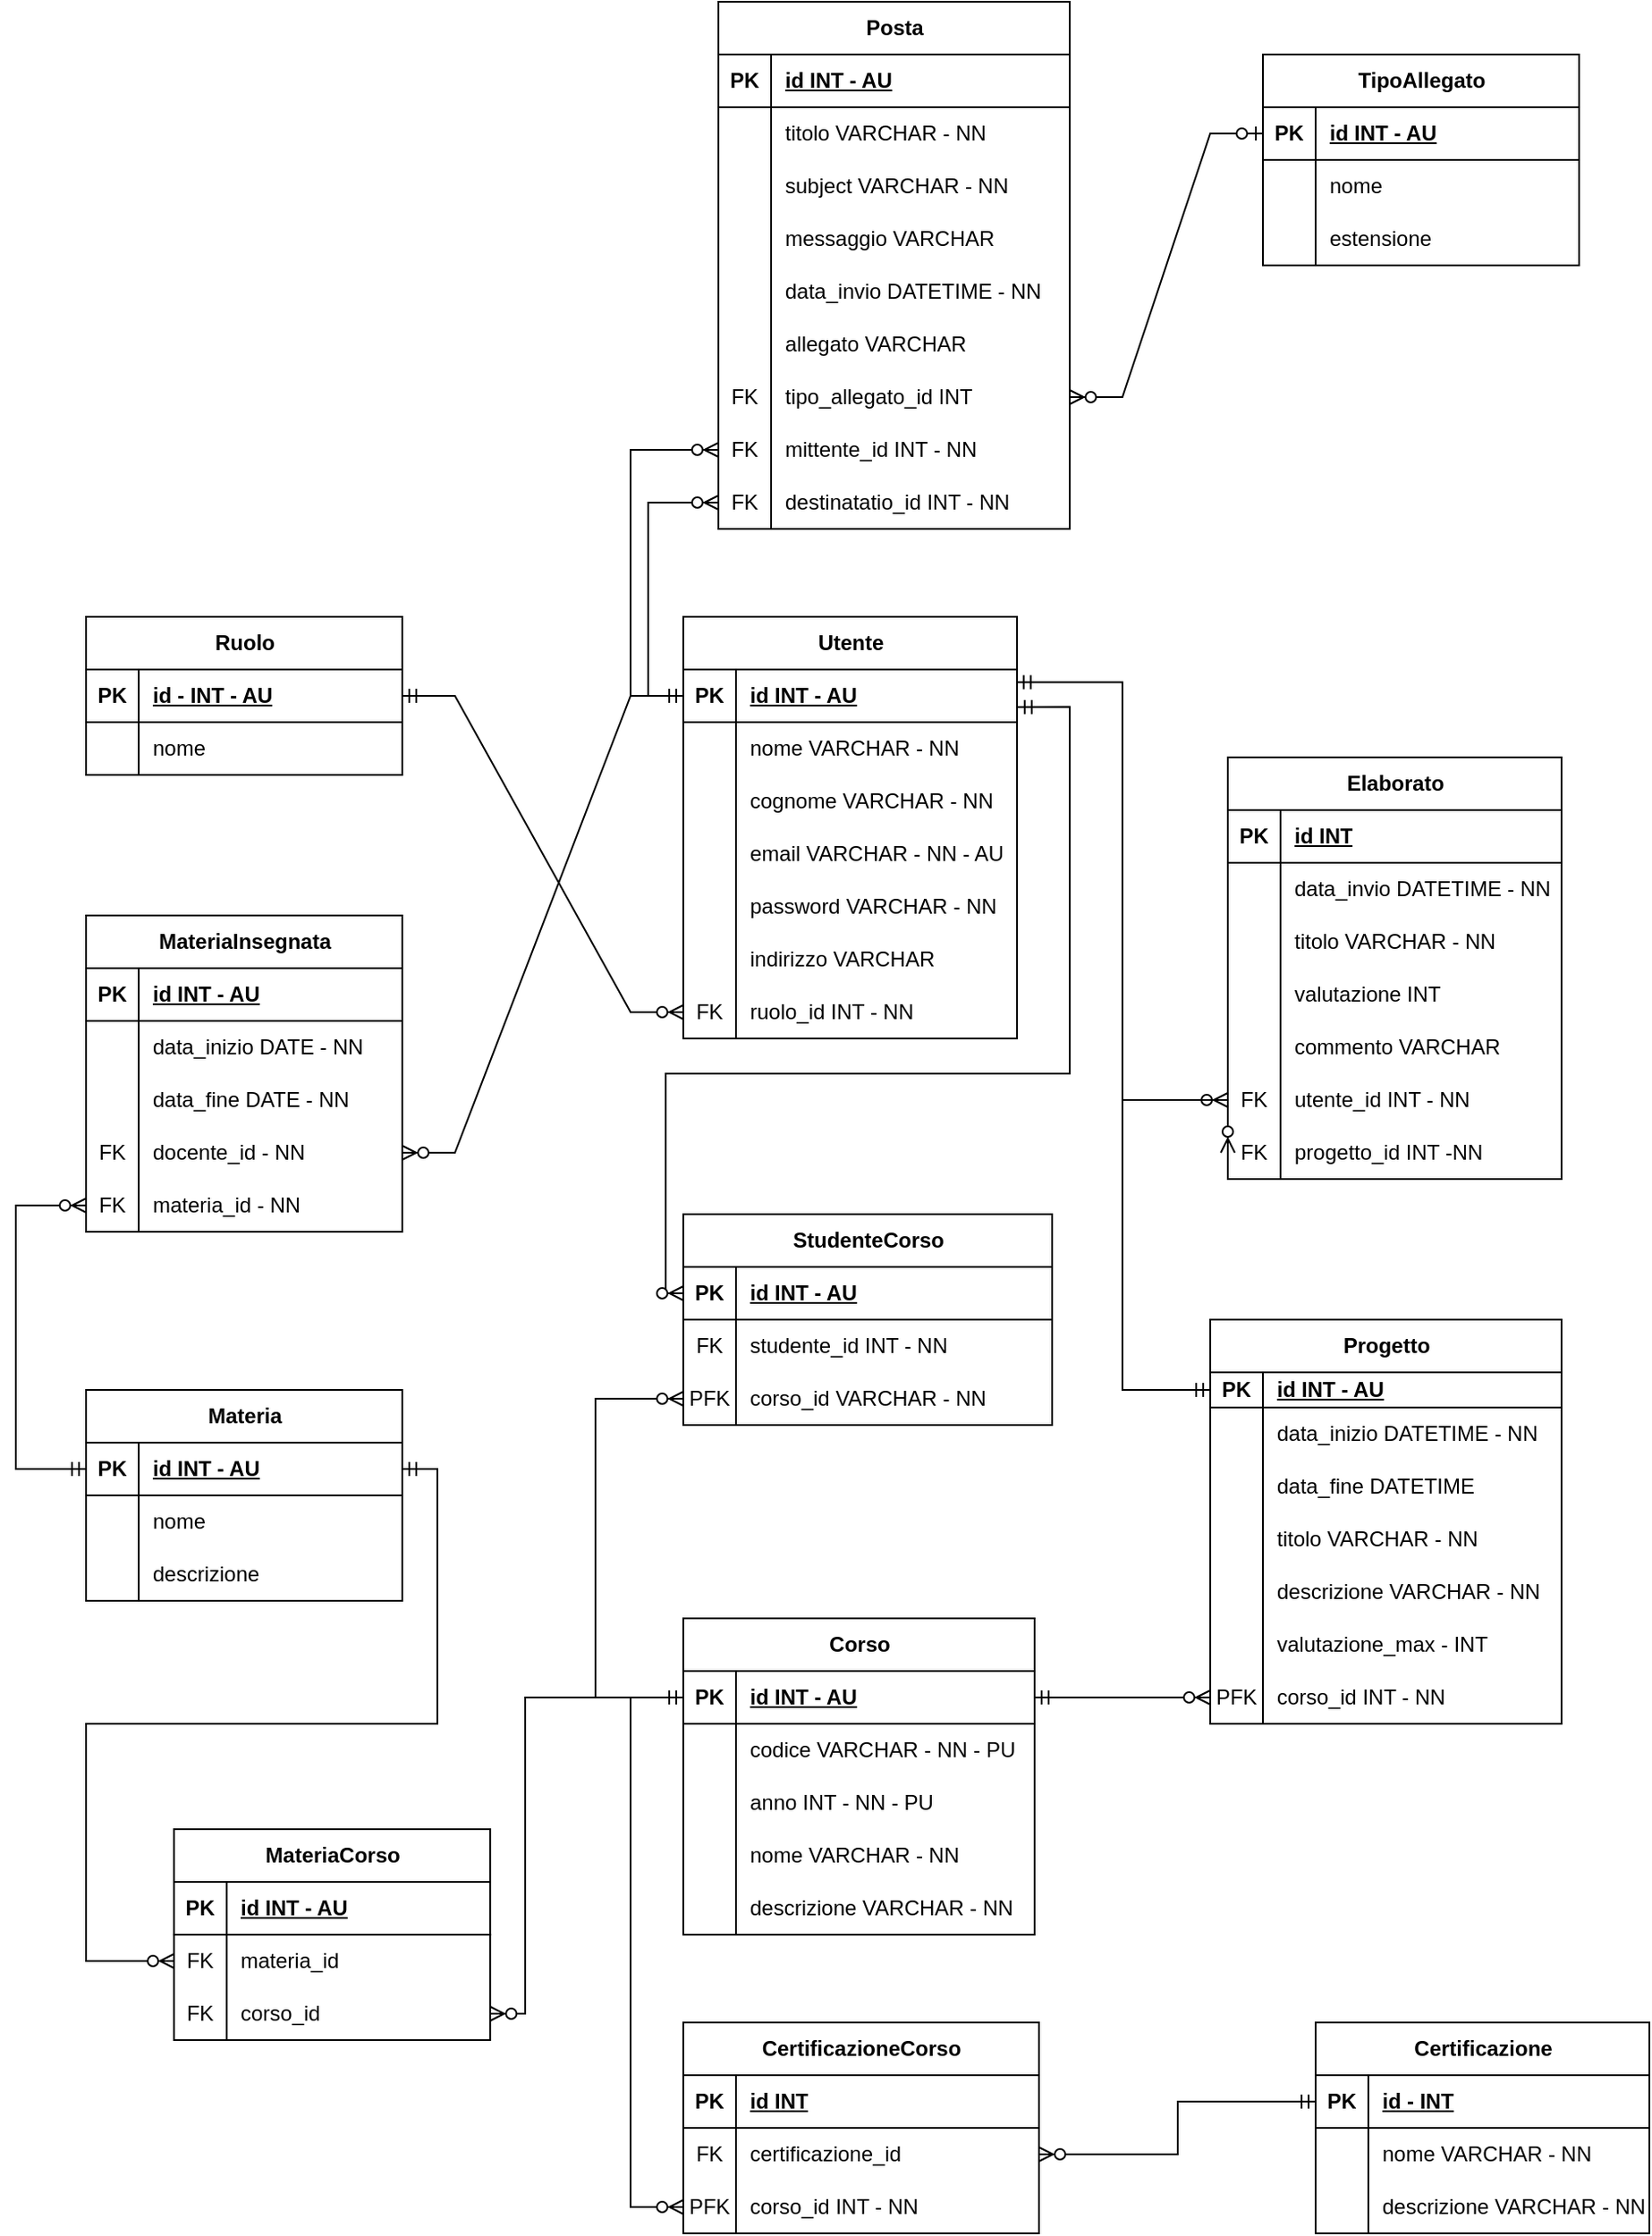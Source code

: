 <mxfile version="26.2.13">
  <diagram id="p0jkDLNJwnmpLBwuLy0W" name="Pagina-1">
    <mxGraphModel dx="2122" dy="1882" grid="1" gridSize="10" guides="1" tooltips="1" connect="1" arrows="1" fold="1" page="1" pageScale="1" pageWidth="827" pageHeight="1169" math="0" shadow="0">
      <root>
        <mxCell id="0" />
        <mxCell id="1" parent="0" />
        <mxCell id="SzFG9FndAud-JdzsZQy_-1" value="Utente" style="shape=table;startSize=30;container=1;collapsible=1;childLayout=tableLayout;fixedRows=1;rowLines=0;fontStyle=1;align=center;resizeLast=1;html=1;" parent="1" vertex="1">
          <mxGeometry x="280" y="80" width="190" height="240" as="geometry" />
        </mxCell>
        <mxCell id="SzFG9FndAud-JdzsZQy_-2" value="" style="shape=tableRow;horizontal=0;startSize=0;swimlaneHead=0;swimlaneBody=0;fillColor=none;collapsible=0;dropTarget=0;points=[[0,0.5],[1,0.5]];portConstraint=eastwest;top=0;left=0;right=0;bottom=1;" parent="SzFG9FndAud-JdzsZQy_-1" vertex="1">
          <mxGeometry y="30" width="190" height="30" as="geometry" />
        </mxCell>
        <mxCell id="SzFG9FndAud-JdzsZQy_-3" value="PK" style="shape=partialRectangle;connectable=0;fillColor=none;top=0;left=0;bottom=0;right=0;fontStyle=1;overflow=hidden;whiteSpace=wrap;html=1;" parent="SzFG9FndAud-JdzsZQy_-2" vertex="1">
          <mxGeometry width="30" height="30" as="geometry">
            <mxRectangle width="30" height="30" as="alternateBounds" />
          </mxGeometry>
        </mxCell>
        <mxCell id="SzFG9FndAud-JdzsZQy_-4" value="id INT - AU" style="shape=partialRectangle;connectable=0;fillColor=none;top=0;left=0;bottom=0;right=0;align=left;spacingLeft=6;fontStyle=5;overflow=hidden;whiteSpace=wrap;html=1;" parent="SzFG9FndAud-JdzsZQy_-2" vertex="1">
          <mxGeometry x="30" width="160" height="30" as="geometry">
            <mxRectangle width="160" height="30" as="alternateBounds" />
          </mxGeometry>
        </mxCell>
        <mxCell id="SzFG9FndAud-JdzsZQy_-5" value="" style="shape=tableRow;horizontal=0;startSize=0;swimlaneHead=0;swimlaneBody=0;fillColor=none;collapsible=0;dropTarget=0;points=[[0,0.5],[1,0.5]];portConstraint=eastwest;top=0;left=0;right=0;bottom=0;" parent="SzFG9FndAud-JdzsZQy_-1" vertex="1">
          <mxGeometry y="60" width="190" height="30" as="geometry" />
        </mxCell>
        <mxCell id="SzFG9FndAud-JdzsZQy_-6" value="" style="shape=partialRectangle;connectable=0;fillColor=none;top=0;left=0;bottom=0;right=0;editable=1;overflow=hidden;whiteSpace=wrap;html=1;" parent="SzFG9FndAud-JdzsZQy_-5" vertex="1">
          <mxGeometry width="30" height="30" as="geometry">
            <mxRectangle width="30" height="30" as="alternateBounds" />
          </mxGeometry>
        </mxCell>
        <mxCell id="SzFG9FndAud-JdzsZQy_-7" value="nome VARCHAR - NN" style="shape=partialRectangle;connectable=0;fillColor=none;top=0;left=0;bottom=0;right=0;align=left;spacingLeft=6;overflow=hidden;whiteSpace=wrap;html=1;" parent="SzFG9FndAud-JdzsZQy_-5" vertex="1">
          <mxGeometry x="30" width="160" height="30" as="geometry">
            <mxRectangle width="160" height="30" as="alternateBounds" />
          </mxGeometry>
        </mxCell>
        <mxCell id="SzFG9FndAud-JdzsZQy_-8" value="" style="shape=tableRow;horizontal=0;startSize=0;swimlaneHead=0;swimlaneBody=0;fillColor=none;collapsible=0;dropTarget=0;points=[[0,0.5],[1,0.5]];portConstraint=eastwest;top=0;left=0;right=0;bottom=0;" parent="SzFG9FndAud-JdzsZQy_-1" vertex="1">
          <mxGeometry y="90" width="190" height="30" as="geometry" />
        </mxCell>
        <mxCell id="SzFG9FndAud-JdzsZQy_-9" value="" style="shape=partialRectangle;connectable=0;fillColor=none;top=0;left=0;bottom=0;right=0;editable=1;overflow=hidden;whiteSpace=wrap;html=1;" parent="SzFG9FndAud-JdzsZQy_-8" vertex="1">
          <mxGeometry width="30" height="30" as="geometry">
            <mxRectangle width="30" height="30" as="alternateBounds" />
          </mxGeometry>
        </mxCell>
        <mxCell id="SzFG9FndAud-JdzsZQy_-10" value="cognome VARCHAR - NN" style="shape=partialRectangle;connectable=0;fillColor=none;top=0;left=0;bottom=0;right=0;align=left;spacingLeft=6;overflow=hidden;whiteSpace=wrap;html=1;" parent="SzFG9FndAud-JdzsZQy_-8" vertex="1">
          <mxGeometry x="30" width="160" height="30" as="geometry">
            <mxRectangle width="160" height="30" as="alternateBounds" />
          </mxGeometry>
        </mxCell>
        <mxCell id="SzFG9FndAud-JdzsZQy_-11" value="" style="shape=tableRow;horizontal=0;startSize=0;swimlaneHead=0;swimlaneBody=0;fillColor=none;collapsible=0;dropTarget=0;points=[[0,0.5],[1,0.5]];portConstraint=eastwest;top=0;left=0;right=0;bottom=0;" parent="SzFG9FndAud-JdzsZQy_-1" vertex="1">
          <mxGeometry y="120" width="190" height="30" as="geometry" />
        </mxCell>
        <mxCell id="SzFG9FndAud-JdzsZQy_-12" value="" style="shape=partialRectangle;connectable=0;fillColor=none;top=0;left=0;bottom=0;right=0;editable=1;overflow=hidden;whiteSpace=wrap;html=1;" parent="SzFG9FndAud-JdzsZQy_-11" vertex="1">
          <mxGeometry width="30" height="30" as="geometry">
            <mxRectangle width="30" height="30" as="alternateBounds" />
          </mxGeometry>
        </mxCell>
        <mxCell id="SzFG9FndAud-JdzsZQy_-13" value="email VARCHAR - NN - AU" style="shape=partialRectangle;connectable=0;fillColor=none;top=0;left=0;bottom=0;right=0;align=left;spacingLeft=6;overflow=hidden;whiteSpace=wrap;html=1;" parent="SzFG9FndAud-JdzsZQy_-11" vertex="1">
          <mxGeometry x="30" width="160" height="30" as="geometry">
            <mxRectangle width="160" height="30" as="alternateBounds" />
          </mxGeometry>
        </mxCell>
        <mxCell id="SzFG9FndAud-JdzsZQy_-14" style="shape=tableRow;horizontal=0;startSize=0;swimlaneHead=0;swimlaneBody=0;fillColor=none;collapsible=0;dropTarget=0;points=[[0,0.5],[1,0.5]];portConstraint=eastwest;top=0;left=0;right=0;bottom=0;" parent="SzFG9FndAud-JdzsZQy_-1" vertex="1">
          <mxGeometry y="150" width="190" height="30" as="geometry" />
        </mxCell>
        <mxCell id="SzFG9FndAud-JdzsZQy_-15" style="shape=partialRectangle;connectable=0;fillColor=none;top=0;left=0;bottom=0;right=0;editable=1;overflow=hidden;whiteSpace=wrap;html=1;" parent="SzFG9FndAud-JdzsZQy_-14" vertex="1">
          <mxGeometry width="30" height="30" as="geometry">
            <mxRectangle width="30" height="30" as="alternateBounds" />
          </mxGeometry>
        </mxCell>
        <mxCell id="SzFG9FndAud-JdzsZQy_-16" value="password VARCHAR - NN" style="shape=partialRectangle;connectable=0;fillColor=none;top=0;left=0;bottom=0;right=0;align=left;spacingLeft=6;overflow=hidden;whiteSpace=wrap;html=1;" parent="SzFG9FndAud-JdzsZQy_-14" vertex="1">
          <mxGeometry x="30" width="160" height="30" as="geometry">
            <mxRectangle width="160" height="30" as="alternateBounds" />
          </mxGeometry>
        </mxCell>
        <mxCell id="SzFG9FndAud-JdzsZQy_-17" style="shape=tableRow;horizontal=0;startSize=0;swimlaneHead=0;swimlaneBody=0;fillColor=none;collapsible=0;dropTarget=0;points=[[0,0.5],[1,0.5]];portConstraint=eastwest;top=0;left=0;right=0;bottom=0;" parent="SzFG9FndAud-JdzsZQy_-1" vertex="1">
          <mxGeometry y="180" width="190" height="30" as="geometry" />
        </mxCell>
        <mxCell id="SzFG9FndAud-JdzsZQy_-18" style="shape=partialRectangle;connectable=0;fillColor=none;top=0;left=0;bottom=0;right=0;editable=1;overflow=hidden;whiteSpace=wrap;html=1;" parent="SzFG9FndAud-JdzsZQy_-17" vertex="1">
          <mxGeometry width="30" height="30" as="geometry">
            <mxRectangle width="30" height="30" as="alternateBounds" />
          </mxGeometry>
        </mxCell>
        <mxCell id="SzFG9FndAud-JdzsZQy_-19" value="indirizzo VARCHAR" style="shape=partialRectangle;connectable=0;fillColor=none;top=0;left=0;bottom=0;right=0;align=left;spacingLeft=6;overflow=hidden;whiteSpace=wrap;html=1;" parent="SzFG9FndAud-JdzsZQy_-17" vertex="1">
          <mxGeometry x="30" width="160" height="30" as="geometry">
            <mxRectangle width="160" height="30" as="alternateBounds" />
          </mxGeometry>
        </mxCell>
        <mxCell id="SzFG9FndAud-JdzsZQy_-20" style="shape=tableRow;horizontal=0;startSize=0;swimlaneHead=0;swimlaneBody=0;fillColor=none;collapsible=0;dropTarget=0;points=[[0,0.5],[1,0.5]];portConstraint=eastwest;top=0;left=0;right=0;bottom=0;" parent="SzFG9FndAud-JdzsZQy_-1" vertex="1">
          <mxGeometry y="210" width="190" height="30" as="geometry" />
        </mxCell>
        <mxCell id="SzFG9FndAud-JdzsZQy_-21" value="FK" style="shape=partialRectangle;connectable=0;fillColor=none;top=0;left=0;bottom=0;right=0;editable=1;overflow=hidden;whiteSpace=wrap;html=1;" parent="SzFG9FndAud-JdzsZQy_-20" vertex="1">
          <mxGeometry width="30" height="30" as="geometry">
            <mxRectangle width="30" height="30" as="alternateBounds" />
          </mxGeometry>
        </mxCell>
        <mxCell id="SzFG9FndAud-JdzsZQy_-22" value="ruolo_id INT - NN" style="shape=partialRectangle;connectable=0;fillColor=none;top=0;left=0;bottom=0;right=0;align=left;spacingLeft=6;overflow=hidden;whiteSpace=wrap;html=1;" parent="SzFG9FndAud-JdzsZQy_-20" vertex="1">
          <mxGeometry x="30" width="160" height="30" as="geometry">
            <mxRectangle width="160" height="30" as="alternateBounds" />
          </mxGeometry>
        </mxCell>
        <mxCell id="SzFG9FndAud-JdzsZQy_-23" value="Ruolo" style="shape=table;startSize=30;container=1;collapsible=1;childLayout=tableLayout;fixedRows=1;rowLines=0;fontStyle=1;align=center;resizeLast=1;html=1;" parent="1" vertex="1">
          <mxGeometry x="-60.0" y="80" width="180" height="90" as="geometry" />
        </mxCell>
        <mxCell id="SzFG9FndAud-JdzsZQy_-24" value="" style="shape=tableRow;horizontal=0;startSize=0;swimlaneHead=0;swimlaneBody=0;fillColor=none;collapsible=0;dropTarget=0;points=[[0,0.5],[1,0.5]];portConstraint=eastwest;top=0;left=0;right=0;bottom=1;" parent="SzFG9FndAud-JdzsZQy_-23" vertex="1">
          <mxGeometry y="30" width="180" height="30" as="geometry" />
        </mxCell>
        <mxCell id="SzFG9FndAud-JdzsZQy_-25" value="PK" style="shape=partialRectangle;connectable=0;fillColor=none;top=0;left=0;bottom=0;right=0;fontStyle=1;overflow=hidden;whiteSpace=wrap;html=1;" parent="SzFG9FndAud-JdzsZQy_-24" vertex="1">
          <mxGeometry width="30" height="30" as="geometry">
            <mxRectangle width="30" height="30" as="alternateBounds" />
          </mxGeometry>
        </mxCell>
        <mxCell id="SzFG9FndAud-JdzsZQy_-26" value="id - INT - AU" style="shape=partialRectangle;connectable=0;fillColor=none;top=0;left=0;bottom=0;right=0;align=left;spacingLeft=6;fontStyle=5;overflow=hidden;whiteSpace=wrap;html=1;" parent="SzFG9FndAud-JdzsZQy_-24" vertex="1">
          <mxGeometry x="30" width="150" height="30" as="geometry">
            <mxRectangle width="150" height="30" as="alternateBounds" />
          </mxGeometry>
        </mxCell>
        <mxCell id="SzFG9FndAud-JdzsZQy_-27" value="" style="shape=tableRow;horizontal=0;startSize=0;swimlaneHead=0;swimlaneBody=0;fillColor=none;collapsible=0;dropTarget=0;points=[[0,0.5],[1,0.5]];portConstraint=eastwest;top=0;left=0;right=0;bottom=0;" parent="SzFG9FndAud-JdzsZQy_-23" vertex="1">
          <mxGeometry y="60" width="180" height="30" as="geometry" />
        </mxCell>
        <mxCell id="SzFG9FndAud-JdzsZQy_-28" value="" style="shape=partialRectangle;connectable=0;fillColor=none;top=0;left=0;bottom=0;right=0;editable=1;overflow=hidden;whiteSpace=wrap;html=1;" parent="SzFG9FndAud-JdzsZQy_-27" vertex="1">
          <mxGeometry width="30" height="30" as="geometry">
            <mxRectangle width="30" height="30" as="alternateBounds" />
          </mxGeometry>
        </mxCell>
        <mxCell id="SzFG9FndAud-JdzsZQy_-29" value="nome" style="shape=partialRectangle;connectable=0;fillColor=none;top=0;left=0;bottom=0;right=0;align=left;spacingLeft=6;overflow=hidden;whiteSpace=wrap;html=1;" parent="SzFG9FndAud-JdzsZQy_-27" vertex="1">
          <mxGeometry x="30" width="150" height="30" as="geometry">
            <mxRectangle width="150" height="30" as="alternateBounds" />
          </mxGeometry>
        </mxCell>
        <mxCell id="SzFG9FndAud-JdzsZQy_-30" value="" style="edgeStyle=entityRelationEdgeStyle;fontSize=12;html=1;endArrow=ERzeroToMany;startArrow=ERmandOne;rounded=0;exitX=1;exitY=0.5;exitDx=0;exitDy=0;entryX=0;entryY=0.5;entryDx=0;entryDy=0;" parent="1" source="SzFG9FndAud-JdzsZQy_-24" target="SzFG9FndAud-JdzsZQy_-20" edge="1">
          <mxGeometry width="100" height="100" relative="1" as="geometry">
            <mxPoint x="20" y="350" as="sourcePoint" />
            <mxPoint x="120" y="250" as="targetPoint" />
          </mxGeometry>
        </mxCell>
        <mxCell id="SzFG9FndAud-JdzsZQy_-41" value="StudenteCorso" style="shape=table;startSize=30;container=1;collapsible=1;childLayout=tableLayout;fixedRows=1;rowLines=0;fontStyle=1;align=center;resizeLast=1;html=1;" parent="1" vertex="1">
          <mxGeometry x="280" y="420" width="210" height="120" as="geometry" />
        </mxCell>
        <mxCell id="SzFG9FndAud-JdzsZQy_-42" value="" style="shape=tableRow;horizontal=0;startSize=0;swimlaneHead=0;swimlaneBody=0;fillColor=none;collapsible=0;dropTarget=0;points=[[0,0.5],[1,0.5]];portConstraint=eastwest;top=0;left=0;right=0;bottom=1;" parent="SzFG9FndAud-JdzsZQy_-41" vertex="1">
          <mxGeometry y="30" width="210" height="30" as="geometry" />
        </mxCell>
        <mxCell id="SzFG9FndAud-JdzsZQy_-43" value="PK" style="shape=partialRectangle;connectable=0;fillColor=none;top=0;left=0;bottom=0;right=0;fontStyle=1;overflow=hidden;whiteSpace=wrap;html=1;" parent="SzFG9FndAud-JdzsZQy_-42" vertex="1">
          <mxGeometry width="30" height="30" as="geometry">
            <mxRectangle width="30" height="30" as="alternateBounds" />
          </mxGeometry>
        </mxCell>
        <mxCell id="SzFG9FndAud-JdzsZQy_-44" value="id INT - AU" style="shape=partialRectangle;connectable=0;fillColor=none;top=0;left=0;bottom=0;right=0;align=left;spacingLeft=6;fontStyle=5;overflow=hidden;whiteSpace=wrap;html=1;" parent="SzFG9FndAud-JdzsZQy_-42" vertex="1">
          <mxGeometry x="30" width="180" height="30" as="geometry">
            <mxRectangle width="180" height="30" as="alternateBounds" />
          </mxGeometry>
        </mxCell>
        <mxCell id="SzFG9FndAud-JdzsZQy_-45" value="" style="shape=tableRow;horizontal=0;startSize=0;swimlaneHead=0;swimlaneBody=0;fillColor=none;collapsible=0;dropTarget=0;points=[[0,0.5],[1,0.5]];portConstraint=eastwest;top=0;left=0;right=0;bottom=0;" parent="SzFG9FndAud-JdzsZQy_-41" vertex="1">
          <mxGeometry y="60" width="210" height="30" as="geometry" />
        </mxCell>
        <mxCell id="SzFG9FndAud-JdzsZQy_-46" value="FK" style="shape=partialRectangle;connectable=0;fillColor=none;top=0;left=0;bottom=0;right=0;editable=1;overflow=hidden;whiteSpace=wrap;html=1;" parent="SzFG9FndAud-JdzsZQy_-45" vertex="1">
          <mxGeometry width="30" height="30" as="geometry">
            <mxRectangle width="30" height="30" as="alternateBounds" />
          </mxGeometry>
        </mxCell>
        <mxCell id="SzFG9FndAud-JdzsZQy_-47" value="studente_id INT - NN" style="shape=partialRectangle;connectable=0;fillColor=none;top=0;left=0;bottom=0;right=0;align=left;spacingLeft=6;overflow=hidden;whiteSpace=wrap;html=1;" parent="SzFG9FndAud-JdzsZQy_-45" vertex="1">
          <mxGeometry x="30" width="180" height="30" as="geometry">
            <mxRectangle width="180" height="30" as="alternateBounds" />
          </mxGeometry>
        </mxCell>
        <mxCell id="SzFG9FndAud-JdzsZQy_-48" value="" style="shape=tableRow;horizontal=0;startSize=0;swimlaneHead=0;swimlaneBody=0;fillColor=none;collapsible=0;dropTarget=0;points=[[0,0.5],[1,0.5]];portConstraint=eastwest;top=0;left=0;right=0;bottom=0;" parent="SzFG9FndAud-JdzsZQy_-41" vertex="1">
          <mxGeometry y="90" width="210" height="30" as="geometry" />
        </mxCell>
        <mxCell id="SzFG9FndAud-JdzsZQy_-49" value="PFK" style="shape=partialRectangle;connectable=0;fillColor=none;top=0;left=0;bottom=0;right=0;editable=1;overflow=hidden;whiteSpace=wrap;html=1;" parent="SzFG9FndAud-JdzsZQy_-48" vertex="1">
          <mxGeometry width="30" height="30" as="geometry">
            <mxRectangle width="30" height="30" as="alternateBounds" />
          </mxGeometry>
        </mxCell>
        <mxCell id="SzFG9FndAud-JdzsZQy_-50" value="corso_id VARCHAR - NN" style="shape=partialRectangle;connectable=0;fillColor=none;top=0;left=0;bottom=0;right=0;align=left;spacingLeft=6;overflow=hidden;whiteSpace=wrap;html=1;" parent="SzFG9FndAud-JdzsZQy_-48" vertex="1">
          <mxGeometry x="30" width="180" height="30" as="geometry">
            <mxRectangle width="180" height="30" as="alternateBounds" />
          </mxGeometry>
        </mxCell>
        <mxCell id="SzFG9FndAud-JdzsZQy_-55" value="Progetto" style="shape=table;startSize=30;container=1;collapsible=1;childLayout=tableLayout;fixedRows=1;rowLines=0;fontStyle=1;align=center;resizeLast=1;html=1;" parent="1" vertex="1">
          <mxGeometry x="580" y="480" width="200" height="230" as="geometry" />
        </mxCell>
        <mxCell id="SzFG9FndAud-JdzsZQy_-56" value="" style="shape=tableRow;horizontal=0;startSize=0;swimlaneHead=0;swimlaneBody=0;fillColor=none;collapsible=0;dropTarget=0;points=[[0,0.5],[1,0.5]];portConstraint=eastwest;top=0;left=0;right=0;bottom=1;" parent="SzFG9FndAud-JdzsZQy_-55" vertex="1">
          <mxGeometry y="30" width="200" height="20" as="geometry" />
        </mxCell>
        <mxCell id="SzFG9FndAud-JdzsZQy_-57" value="PK" style="shape=partialRectangle;connectable=0;fillColor=none;top=0;left=0;bottom=0;right=0;fontStyle=1;overflow=hidden;whiteSpace=wrap;html=1;" parent="SzFG9FndAud-JdzsZQy_-56" vertex="1">
          <mxGeometry width="30" height="20" as="geometry">
            <mxRectangle width="30" height="20" as="alternateBounds" />
          </mxGeometry>
        </mxCell>
        <mxCell id="SzFG9FndAud-JdzsZQy_-58" value="id INT - AU" style="shape=partialRectangle;connectable=0;fillColor=none;top=0;left=0;bottom=0;right=0;align=left;spacingLeft=6;fontStyle=5;overflow=hidden;whiteSpace=wrap;html=1;" parent="SzFG9FndAud-JdzsZQy_-56" vertex="1">
          <mxGeometry x="30" width="170" height="20" as="geometry">
            <mxRectangle width="170" height="20" as="alternateBounds" />
          </mxGeometry>
        </mxCell>
        <mxCell id="SzFG9FndAud-JdzsZQy_-59" value="" style="shape=tableRow;horizontal=0;startSize=0;swimlaneHead=0;swimlaneBody=0;fillColor=none;collapsible=0;dropTarget=0;points=[[0,0.5],[1,0.5]];portConstraint=eastwest;top=0;left=0;right=0;bottom=0;" parent="SzFG9FndAud-JdzsZQy_-55" vertex="1">
          <mxGeometry y="50" width="200" height="30" as="geometry" />
        </mxCell>
        <mxCell id="SzFG9FndAud-JdzsZQy_-60" value="" style="shape=partialRectangle;connectable=0;fillColor=none;top=0;left=0;bottom=0;right=0;editable=1;overflow=hidden;whiteSpace=wrap;html=1;" parent="SzFG9FndAud-JdzsZQy_-59" vertex="1">
          <mxGeometry width="30" height="30" as="geometry">
            <mxRectangle width="30" height="30" as="alternateBounds" />
          </mxGeometry>
        </mxCell>
        <mxCell id="SzFG9FndAud-JdzsZQy_-61" value="data_inizio DATETIME - NN" style="shape=partialRectangle;connectable=0;fillColor=none;top=0;left=0;bottom=0;right=0;align=left;spacingLeft=6;overflow=hidden;whiteSpace=wrap;html=1;" parent="SzFG9FndAud-JdzsZQy_-59" vertex="1">
          <mxGeometry x="30" width="170" height="30" as="geometry">
            <mxRectangle width="170" height="30" as="alternateBounds" />
          </mxGeometry>
        </mxCell>
        <mxCell id="SzFG9FndAud-JdzsZQy_-62" value="" style="shape=tableRow;horizontal=0;startSize=0;swimlaneHead=0;swimlaneBody=0;fillColor=none;collapsible=0;dropTarget=0;points=[[0,0.5],[1,0.5]];portConstraint=eastwest;top=0;left=0;right=0;bottom=0;" parent="SzFG9FndAud-JdzsZQy_-55" vertex="1">
          <mxGeometry y="80" width="200" height="30" as="geometry" />
        </mxCell>
        <mxCell id="SzFG9FndAud-JdzsZQy_-63" value="" style="shape=partialRectangle;connectable=0;fillColor=none;top=0;left=0;bottom=0;right=0;editable=1;overflow=hidden;whiteSpace=wrap;html=1;" parent="SzFG9FndAud-JdzsZQy_-62" vertex="1">
          <mxGeometry width="30" height="30" as="geometry">
            <mxRectangle width="30" height="30" as="alternateBounds" />
          </mxGeometry>
        </mxCell>
        <mxCell id="SzFG9FndAud-JdzsZQy_-64" value="data_fine DATETIME" style="shape=partialRectangle;connectable=0;fillColor=none;top=0;left=0;bottom=0;right=0;align=left;spacingLeft=6;overflow=hidden;whiteSpace=wrap;html=1;" parent="SzFG9FndAud-JdzsZQy_-62" vertex="1">
          <mxGeometry x="30" width="170" height="30" as="geometry">
            <mxRectangle width="170" height="30" as="alternateBounds" />
          </mxGeometry>
        </mxCell>
        <mxCell id="M8JuEaG3Z9n0o-edgkAa-4" style="shape=tableRow;horizontal=0;startSize=0;swimlaneHead=0;swimlaneBody=0;fillColor=none;collapsible=0;dropTarget=0;points=[[0,0.5],[1,0.5]];portConstraint=eastwest;top=0;left=0;right=0;bottom=0;" parent="SzFG9FndAud-JdzsZQy_-55" vertex="1">
          <mxGeometry y="110" width="200" height="30" as="geometry" />
        </mxCell>
        <mxCell id="M8JuEaG3Z9n0o-edgkAa-5" style="shape=partialRectangle;connectable=0;fillColor=none;top=0;left=0;bottom=0;right=0;editable=1;overflow=hidden;whiteSpace=wrap;html=1;" parent="M8JuEaG3Z9n0o-edgkAa-4" vertex="1">
          <mxGeometry width="30" height="30" as="geometry">
            <mxRectangle width="30" height="30" as="alternateBounds" />
          </mxGeometry>
        </mxCell>
        <mxCell id="M8JuEaG3Z9n0o-edgkAa-6" value="titolo VARCHAR - NN" style="shape=partialRectangle;connectable=0;fillColor=none;top=0;left=0;bottom=0;right=0;align=left;spacingLeft=6;overflow=hidden;whiteSpace=wrap;html=1;" parent="M8JuEaG3Z9n0o-edgkAa-4" vertex="1">
          <mxGeometry x="30" width="170" height="30" as="geometry">
            <mxRectangle width="170" height="30" as="alternateBounds" />
          </mxGeometry>
        </mxCell>
        <mxCell id="SzFG9FndAud-JdzsZQy_-65" value="" style="shape=tableRow;horizontal=0;startSize=0;swimlaneHead=0;swimlaneBody=0;fillColor=none;collapsible=0;dropTarget=0;points=[[0,0.5],[1,0.5]];portConstraint=eastwest;top=0;left=0;right=0;bottom=0;" parent="SzFG9FndAud-JdzsZQy_-55" vertex="1">
          <mxGeometry y="140" width="200" height="30" as="geometry" />
        </mxCell>
        <mxCell id="SzFG9FndAud-JdzsZQy_-66" value="" style="shape=partialRectangle;connectable=0;fillColor=none;top=0;left=0;bottom=0;right=0;editable=1;overflow=hidden;whiteSpace=wrap;html=1;" parent="SzFG9FndAud-JdzsZQy_-65" vertex="1">
          <mxGeometry width="30" height="30" as="geometry">
            <mxRectangle width="30" height="30" as="alternateBounds" />
          </mxGeometry>
        </mxCell>
        <mxCell id="SzFG9FndAud-JdzsZQy_-67" value="descrizione VARCHAR - NN" style="shape=partialRectangle;connectable=0;fillColor=none;top=0;left=0;bottom=0;right=0;align=left;spacingLeft=6;overflow=hidden;whiteSpace=wrap;html=1;" parent="SzFG9FndAud-JdzsZQy_-65" vertex="1">
          <mxGeometry x="30" width="170" height="30" as="geometry">
            <mxRectangle width="170" height="30" as="alternateBounds" />
          </mxGeometry>
        </mxCell>
        <mxCell id="SzFG9FndAud-JdzsZQy_-68" style="shape=tableRow;horizontal=0;startSize=0;swimlaneHead=0;swimlaneBody=0;fillColor=none;collapsible=0;dropTarget=0;points=[[0,0.5],[1,0.5]];portConstraint=eastwest;top=0;left=0;right=0;bottom=0;" parent="SzFG9FndAud-JdzsZQy_-55" vertex="1">
          <mxGeometry y="170" width="200" height="30" as="geometry" />
        </mxCell>
        <mxCell id="SzFG9FndAud-JdzsZQy_-69" style="shape=partialRectangle;connectable=0;fillColor=none;top=0;left=0;bottom=0;right=0;editable=1;overflow=hidden;whiteSpace=wrap;html=1;" parent="SzFG9FndAud-JdzsZQy_-68" vertex="1">
          <mxGeometry width="30" height="30" as="geometry">
            <mxRectangle width="30" height="30" as="alternateBounds" />
          </mxGeometry>
        </mxCell>
        <mxCell id="SzFG9FndAud-JdzsZQy_-70" value="valutazione_max - INT" style="shape=partialRectangle;connectable=0;fillColor=none;top=0;left=0;bottom=0;right=0;align=left;spacingLeft=6;overflow=hidden;whiteSpace=wrap;html=1;" parent="SzFG9FndAud-JdzsZQy_-68" vertex="1">
          <mxGeometry x="30" width="170" height="30" as="geometry">
            <mxRectangle width="170" height="30" as="alternateBounds" />
          </mxGeometry>
        </mxCell>
        <mxCell id="SzFG9FndAud-JdzsZQy_-74" style="shape=tableRow;horizontal=0;startSize=0;swimlaneHead=0;swimlaneBody=0;fillColor=none;collapsible=0;dropTarget=0;points=[[0,0.5],[1,0.5]];portConstraint=eastwest;top=0;left=0;right=0;bottom=0;" parent="SzFG9FndAud-JdzsZQy_-55" vertex="1">
          <mxGeometry y="200" width="200" height="30" as="geometry" />
        </mxCell>
        <mxCell id="SzFG9FndAud-JdzsZQy_-75" value="PFK" style="shape=partialRectangle;connectable=0;fillColor=none;top=0;left=0;bottom=0;right=0;editable=1;overflow=hidden;whiteSpace=wrap;html=1;" parent="SzFG9FndAud-JdzsZQy_-74" vertex="1">
          <mxGeometry width="30" height="30" as="geometry">
            <mxRectangle width="30" height="30" as="alternateBounds" />
          </mxGeometry>
        </mxCell>
        <mxCell id="SzFG9FndAud-JdzsZQy_-76" value="corso_id INT - NN" style="shape=partialRectangle;connectable=0;fillColor=none;top=0;left=0;bottom=0;right=0;align=left;spacingLeft=6;overflow=hidden;whiteSpace=wrap;html=1;" parent="SzFG9FndAud-JdzsZQy_-74" vertex="1">
          <mxGeometry x="30" width="170" height="30" as="geometry">
            <mxRectangle width="170" height="30" as="alternateBounds" />
          </mxGeometry>
        </mxCell>
        <mxCell id="SzFG9FndAud-JdzsZQy_-80" value="" style="edgeStyle=entityRelationEdgeStyle;fontSize=12;html=1;endArrow=ERzeroToMany;startArrow=ERmandOne;rounded=0;exitX=1;exitY=0.5;exitDx=0;exitDy=0;entryX=0;entryY=0.5;entryDx=0;entryDy=0;" parent="1" source="r8U3nXbKKsTxDPqyOfh--36" target="SzFG9FndAud-JdzsZQy_-74" edge="1">
          <mxGeometry width="100" height="100" relative="1" as="geometry">
            <mxPoint x="480" y="685" as="sourcePoint" />
            <mxPoint x="577.5" y="600" as="targetPoint" />
          </mxGeometry>
        </mxCell>
        <mxCell id="SzFG9FndAud-JdzsZQy_-82" value="Elaborato" style="shape=table;startSize=30;container=1;collapsible=1;childLayout=tableLayout;fixedRows=1;rowLines=0;fontStyle=1;align=center;resizeLast=1;html=1;" parent="1" vertex="1">
          <mxGeometry x="590" y="160" width="190" height="240" as="geometry" />
        </mxCell>
        <mxCell id="SzFG9FndAud-JdzsZQy_-83" value="" style="shape=tableRow;horizontal=0;startSize=0;swimlaneHead=0;swimlaneBody=0;fillColor=none;collapsible=0;dropTarget=0;points=[[0,0.5],[1,0.5]];portConstraint=eastwest;top=0;left=0;right=0;bottom=1;" parent="SzFG9FndAud-JdzsZQy_-82" vertex="1">
          <mxGeometry y="30" width="190" height="30" as="geometry" />
        </mxCell>
        <mxCell id="SzFG9FndAud-JdzsZQy_-84" value="PK" style="shape=partialRectangle;connectable=0;fillColor=none;top=0;left=0;bottom=0;right=0;fontStyle=1;overflow=hidden;whiteSpace=wrap;html=1;" parent="SzFG9FndAud-JdzsZQy_-83" vertex="1">
          <mxGeometry width="30" height="30" as="geometry">
            <mxRectangle width="30" height="30" as="alternateBounds" />
          </mxGeometry>
        </mxCell>
        <mxCell id="SzFG9FndAud-JdzsZQy_-85" value="id INT" style="shape=partialRectangle;connectable=0;fillColor=none;top=0;left=0;bottom=0;right=0;align=left;spacingLeft=6;fontStyle=5;overflow=hidden;whiteSpace=wrap;html=1;" parent="SzFG9FndAud-JdzsZQy_-83" vertex="1">
          <mxGeometry x="30" width="160" height="30" as="geometry">
            <mxRectangle width="160" height="30" as="alternateBounds" />
          </mxGeometry>
        </mxCell>
        <mxCell id="SzFG9FndAud-JdzsZQy_-86" value="" style="shape=tableRow;horizontal=0;startSize=0;swimlaneHead=0;swimlaneBody=0;fillColor=none;collapsible=0;dropTarget=0;points=[[0,0.5],[1,0.5]];portConstraint=eastwest;top=0;left=0;right=0;bottom=0;" parent="SzFG9FndAud-JdzsZQy_-82" vertex="1">
          <mxGeometry y="60" width="190" height="30" as="geometry" />
        </mxCell>
        <mxCell id="SzFG9FndAud-JdzsZQy_-87" value="" style="shape=partialRectangle;connectable=0;fillColor=none;top=0;left=0;bottom=0;right=0;editable=1;overflow=hidden;whiteSpace=wrap;html=1;" parent="SzFG9FndAud-JdzsZQy_-86" vertex="1">
          <mxGeometry width="30" height="30" as="geometry">
            <mxRectangle width="30" height="30" as="alternateBounds" />
          </mxGeometry>
        </mxCell>
        <mxCell id="SzFG9FndAud-JdzsZQy_-88" value="data_invio DATETIME - NN" style="shape=partialRectangle;connectable=0;fillColor=none;top=0;left=0;bottom=0;right=0;align=left;spacingLeft=6;overflow=hidden;whiteSpace=wrap;html=1;" parent="SzFG9FndAud-JdzsZQy_-86" vertex="1">
          <mxGeometry x="30" width="160" height="30" as="geometry">
            <mxRectangle width="160" height="30" as="alternateBounds" />
          </mxGeometry>
        </mxCell>
        <mxCell id="hsbkRIAmcDTXHiwHlU0O-1" style="shape=tableRow;horizontal=0;startSize=0;swimlaneHead=0;swimlaneBody=0;fillColor=none;collapsible=0;dropTarget=0;points=[[0,0.5],[1,0.5]];portConstraint=eastwest;top=0;left=0;right=0;bottom=0;" vertex="1" parent="SzFG9FndAud-JdzsZQy_-82">
          <mxGeometry y="90" width="190" height="30" as="geometry" />
        </mxCell>
        <mxCell id="hsbkRIAmcDTXHiwHlU0O-2" style="shape=partialRectangle;connectable=0;fillColor=none;top=0;left=0;bottom=0;right=0;editable=1;overflow=hidden;whiteSpace=wrap;html=1;" vertex="1" parent="hsbkRIAmcDTXHiwHlU0O-1">
          <mxGeometry width="30" height="30" as="geometry">
            <mxRectangle width="30" height="30" as="alternateBounds" />
          </mxGeometry>
        </mxCell>
        <mxCell id="hsbkRIAmcDTXHiwHlU0O-3" value="titolo VARCHAR - NN" style="shape=partialRectangle;connectable=0;fillColor=none;top=0;left=0;bottom=0;right=0;align=left;spacingLeft=6;overflow=hidden;whiteSpace=wrap;html=1;" vertex="1" parent="hsbkRIAmcDTXHiwHlU0O-1">
          <mxGeometry x="30" width="160" height="30" as="geometry">
            <mxRectangle width="160" height="30" as="alternateBounds" />
          </mxGeometry>
        </mxCell>
        <mxCell id="SzFG9FndAud-JdzsZQy_-89" value="" style="shape=tableRow;horizontal=0;startSize=0;swimlaneHead=0;swimlaneBody=0;fillColor=none;collapsible=0;dropTarget=0;points=[[0,0.5],[1,0.5]];portConstraint=eastwest;top=0;left=0;right=0;bottom=0;" parent="SzFG9FndAud-JdzsZQy_-82" vertex="1">
          <mxGeometry y="120" width="190" height="30" as="geometry" />
        </mxCell>
        <mxCell id="SzFG9FndAud-JdzsZQy_-90" value="" style="shape=partialRectangle;connectable=0;fillColor=none;top=0;left=0;bottom=0;right=0;editable=1;overflow=hidden;whiteSpace=wrap;html=1;" parent="SzFG9FndAud-JdzsZQy_-89" vertex="1">
          <mxGeometry width="30" height="30" as="geometry">
            <mxRectangle width="30" height="30" as="alternateBounds" />
          </mxGeometry>
        </mxCell>
        <mxCell id="SzFG9FndAud-JdzsZQy_-91" value="valutazione INT" style="shape=partialRectangle;connectable=0;fillColor=none;top=0;left=0;bottom=0;right=0;align=left;spacingLeft=6;overflow=hidden;whiteSpace=wrap;html=1;" parent="SzFG9FndAud-JdzsZQy_-89" vertex="1">
          <mxGeometry x="30" width="160" height="30" as="geometry">
            <mxRectangle width="160" height="30" as="alternateBounds" />
          </mxGeometry>
        </mxCell>
        <mxCell id="SzFG9FndAud-JdzsZQy_-92" value="" style="shape=tableRow;horizontal=0;startSize=0;swimlaneHead=0;swimlaneBody=0;fillColor=none;collapsible=0;dropTarget=0;points=[[0,0.5],[1,0.5]];portConstraint=eastwest;top=0;left=0;right=0;bottom=0;" parent="SzFG9FndAud-JdzsZQy_-82" vertex="1">
          <mxGeometry y="150" width="190" height="30" as="geometry" />
        </mxCell>
        <mxCell id="SzFG9FndAud-JdzsZQy_-93" value="" style="shape=partialRectangle;connectable=0;fillColor=none;top=0;left=0;bottom=0;right=0;editable=1;overflow=hidden;whiteSpace=wrap;html=1;" parent="SzFG9FndAud-JdzsZQy_-92" vertex="1">
          <mxGeometry width="30" height="30" as="geometry">
            <mxRectangle width="30" height="30" as="alternateBounds" />
          </mxGeometry>
        </mxCell>
        <mxCell id="SzFG9FndAud-JdzsZQy_-94" value="commento VARCHAR" style="shape=partialRectangle;connectable=0;fillColor=none;top=0;left=0;bottom=0;right=0;align=left;spacingLeft=6;overflow=hidden;whiteSpace=wrap;html=1;" parent="SzFG9FndAud-JdzsZQy_-92" vertex="1">
          <mxGeometry x="30" width="160" height="30" as="geometry">
            <mxRectangle width="160" height="30" as="alternateBounds" />
          </mxGeometry>
        </mxCell>
        <mxCell id="SzFG9FndAud-JdzsZQy_-95" style="shape=tableRow;horizontal=0;startSize=0;swimlaneHead=0;swimlaneBody=0;fillColor=none;collapsible=0;dropTarget=0;points=[[0,0.5],[1,0.5]];portConstraint=eastwest;top=0;left=0;right=0;bottom=0;" parent="SzFG9FndAud-JdzsZQy_-82" vertex="1">
          <mxGeometry y="180" width="190" height="30" as="geometry" />
        </mxCell>
        <mxCell id="SzFG9FndAud-JdzsZQy_-96" value="FK" style="shape=partialRectangle;connectable=0;fillColor=none;top=0;left=0;bottom=0;right=0;editable=1;overflow=hidden;whiteSpace=wrap;html=1;" parent="SzFG9FndAud-JdzsZQy_-95" vertex="1">
          <mxGeometry width="30" height="30" as="geometry">
            <mxRectangle width="30" height="30" as="alternateBounds" />
          </mxGeometry>
        </mxCell>
        <mxCell id="SzFG9FndAud-JdzsZQy_-97" value="utente_id INT - NN" style="shape=partialRectangle;connectable=0;fillColor=none;top=0;left=0;bottom=0;right=0;align=left;spacingLeft=6;overflow=hidden;whiteSpace=wrap;html=1;" parent="SzFG9FndAud-JdzsZQy_-95" vertex="1">
          <mxGeometry x="30" width="160" height="30" as="geometry">
            <mxRectangle width="160" height="30" as="alternateBounds" />
          </mxGeometry>
        </mxCell>
        <mxCell id="SzFG9FndAud-JdzsZQy_-98" style="shape=tableRow;horizontal=0;startSize=0;swimlaneHead=0;swimlaneBody=0;fillColor=none;collapsible=0;dropTarget=0;points=[[0,0.5],[1,0.5]];portConstraint=eastwest;top=0;left=0;right=0;bottom=0;" parent="SzFG9FndAud-JdzsZQy_-82" vertex="1">
          <mxGeometry y="210" width="190" height="30" as="geometry" />
        </mxCell>
        <mxCell id="SzFG9FndAud-JdzsZQy_-99" value="FK" style="shape=partialRectangle;connectable=0;fillColor=none;top=0;left=0;bottom=0;right=0;editable=1;overflow=hidden;whiteSpace=wrap;html=1;" parent="SzFG9FndAud-JdzsZQy_-98" vertex="1">
          <mxGeometry width="30" height="30" as="geometry">
            <mxRectangle width="30" height="30" as="alternateBounds" />
          </mxGeometry>
        </mxCell>
        <mxCell id="SzFG9FndAud-JdzsZQy_-100" value="progetto_id INT -NN" style="shape=partialRectangle;connectable=0;fillColor=none;top=0;left=0;bottom=0;right=0;align=left;spacingLeft=6;overflow=hidden;whiteSpace=wrap;html=1;" parent="SzFG9FndAud-JdzsZQy_-98" vertex="1">
          <mxGeometry x="30" width="160" height="30" as="geometry">
            <mxRectangle width="160" height="30" as="alternateBounds" />
          </mxGeometry>
        </mxCell>
        <mxCell id="SzFG9FndAud-JdzsZQy_-101" value="" style="edgeStyle=orthogonalEdgeStyle;fontSize=12;html=1;endArrow=ERzeroToMany;startArrow=ERmandOne;rounded=0;entryX=0;entryY=0.5;entryDx=0;entryDy=0;exitX=0.999;exitY=0.241;exitDx=0;exitDy=0;exitPerimeter=0;" parent="1" source="SzFG9FndAud-JdzsZQy_-2" target="SzFG9FndAud-JdzsZQy_-95" edge="1">
          <mxGeometry width="100" height="100" relative="1" as="geometry">
            <mxPoint x="470" y="310" as="sourcePoint" />
            <mxPoint x="570" y="210" as="targetPoint" />
          </mxGeometry>
        </mxCell>
        <mxCell id="SzFG9FndAud-JdzsZQy_-102" value="" style="edgeStyle=orthogonalEdgeStyle;fontSize=12;html=1;endArrow=ERzeroToMany;startArrow=ERmandOne;rounded=0;entryX=0;entryY=0.5;entryDx=0;entryDy=0;exitX=0;exitY=0.5;exitDx=0;exitDy=0;" parent="1" source="SzFG9FndAud-JdzsZQy_-56" target="SzFG9FndAud-JdzsZQy_-98" edge="1">
          <mxGeometry width="100" height="100" relative="1" as="geometry">
            <mxPoint x="520" y="490" as="sourcePoint" />
            <mxPoint x="620" y="390" as="targetPoint" />
            <Array as="points">
              <mxPoint x="530" y="520" />
              <mxPoint x="530" y="355" />
            </Array>
          </mxGeometry>
        </mxCell>
        <mxCell id="SzFG9FndAud-JdzsZQy_-103" value="Certificazione" style="shape=table;startSize=30;container=1;collapsible=1;childLayout=tableLayout;fixedRows=1;rowLines=0;fontStyle=1;align=center;resizeLast=1;html=1;" parent="1" vertex="1">
          <mxGeometry x="640" y="880" width="190" height="120" as="geometry" />
        </mxCell>
        <mxCell id="SzFG9FndAud-JdzsZQy_-104" value="" style="shape=tableRow;horizontal=0;startSize=0;swimlaneHead=0;swimlaneBody=0;fillColor=none;collapsible=0;dropTarget=0;points=[[0,0.5],[1,0.5]];portConstraint=eastwest;top=0;left=0;right=0;bottom=1;" parent="SzFG9FndAud-JdzsZQy_-103" vertex="1">
          <mxGeometry y="30" width="190" height="30" as="geometry" />
        </mxCell>
        <mxCell id="SzFG9FndAud-JdzsZQy_-105" value="PK" style="shape=partialRectangle;connectable=0;fillColor=none;top=0;left=0;bottom=0;right=0;fontStyle=1;overflow=hidden;whiteSpace=wrap;html=1;" parent="SzFG9FndAud-JdzsZQy_-104" vertex="1">
          <mxGeometry width="30" height="30" as="geometry">
            <mxRectangle width="30" height="30" as="alternateBounds" />
          </mxGeometry>
        </mxCell>
        <mxCell id="SzFG9FndAud-JdzsZQy_-106" value="id - INT" style="shape=partialRectangle;connectable=0;fillColor=none;top=0;left=0;bottom=0;right=0;align=left;spacingLeft=6;fontStyle=5;overflow=hidden;whiteSpace=wrap;html=1;" parent="SzFG9FndAud-JdzsZQy_-104" vertex="1">
          <mxGeometry x="30" width="160" height="30" as="geometry">
            <mxRectangle width="160" height="30" as="alternateBounds" />
          </mxGeometry>
        </mxCell>
        <mxCell id="SzFG9FndAud-JdzsZQy_-107" value="" style="shape=tableRow;horizontal=0;startSize=0;swimlaneHead=0;swimlaneBody=0;fillColor=none;collapsible=0;dropTarget=0;points=[[0,0.5],[1,0.5]];portConstraint=eastwest;top=0;left=0;right=0;bottom=0;" parent="SzFG9FndAud-JdzsZQy_-103" vertex="1">
          <mxGeometry y="60" width="190" height="30" as="geometry" />
        </mxCell>
        <mxCell id="SzFG9FndAud-JdzsZQy_-108" value="" style="shape=partialRectangle;connectable=0;fillColor=none;top=0;left=0;bottom=0;right=0;editable=1;overflow=hidden;whiteSpace=wrap;html=1;" parent="SzFG9FndAud-JdzsZQy_-107" vertex="1">
          <mxGeometry width="30" height="30" as="geometry">
            <mxRectangle width="30" height="30" as="alternateBounds" />
          </mxGeometry>
        </mxCell>
        <mxCell id="SzFG9FndAud-JdzsZQy_-109" value="nome VARCHAR - NN" style="shape=partialRectangle;connectable=0;fillColor=none;top=0;left=0;bottom=0;right=0;align=left;spacingLeft=6;overflow=hidden;whiteSpace=wrap;html=1;" parent="SzFG9FndAud-JdzsZQy_-107" vertex="1">
          <mxGeometry x="30" width="160" height="30" as="geometry">
            <mxRectangle width="160" height="30" as="alternateBounds" />
          </mxGeometry>
        </mxCell>
        <mxCell id="SzFG9FndAud-JdzsZQy_-110" value="" style="shape=tableRow;horizontal=0;startSize=0;swimlaneHead=0;swimlaneBody=0;fillColor=none;collapsible=0;dropTarget=0;points=[[0,0.5],[1,0.5]];portConstraint=eastwest;top=0;left=0;right=0;bottom=0;" parent="SzFG9FndAud-JdzsZQy_-103" vertex="1">
          <mxGeometry y="90" width="190" height="30" as="geometry" />
        </mxCell>
        <mxCell id="SzFG9FndAud-JdzsZQy_-111" value="" style="shape=partialRectangle;connectable=0;fillColor=none;top=0;left=0;bottom=0;right=0;editable=1;overflow=hidden;whiteSpace=wrap;html=1;" parent="SzFG9FndAud-JdzsZQy_-110" vertex="1">
          <mxGeometry width="30" height="30" as="geometry">
            <mxRectangle width="30" height="30" as="alternateBounds" />
          </mxGeometry>
        </mxCell>
        <mxCell id="SzFG9FndAud-JdzsZQy_-112" value="descrizione VARCHAR - NN" style="shape=partialRectangle;connectable=0;fillColor=none;top=0;left=0;bottom=0;right=0;align=left;spacingLeft=6;overflow=hidden;whiteSpace=wrap;html=1;" parent="SzFG9FndAud-JdzsZQy_-110" vertex="1">
          <mxGeometry x="30" width="160" height="30" as="geometry">
            <mxRectangle width="160" height="30" as="alternateBounds" />
          </mxGeometry>
        </mxCell>
        <mxCell id="SzFG9FndAud-JdzsZQy_-113" value="CertificazioneCorso" style="shape=table;startSize=30;container=1;collapsible=1;childLayout=tableLayout;fixedRows=1;rowLines=0;fontStyle=1;align=center;resizeLast=1;html=1;" parent="1" vertex="1">
          <mxGeometry x="280" y="880" width="202.5" height="120" as="geometry" />
        </mxCell>
        <mxCell id="SzFG9FndAud-JdzsZQy_-114" value="" style="shape=tableRow;horizontal=0;startSize=0;swimlaneHead=0;swimlaneBody=0;fillColor=none;collapsible=0;dropTarget=0;points=[[0,0.5],[1,0.5]];portConstraint=eastwest;top=0;left=0;right=0;bottom=1;" parent="SzFG9FndAud-JdzsZQy_-113" vertex="1">
          <mxGeometry y="30" width="202.5" height="30" as="geometry" />
        </mxCell>
        <mxCell id="SzFG9FndAud-JdzsZQy_-115" value="PK" style="shape=partialRectangle;connectable=0;fillColor=none;top=0;left=0;bottom=0;right=0;fontStyle=1;overflow=hidden;whiteSpace=wrap;html=1;" parent="SzFG9FndAud-JdzsZQy_-114" vertex="1">
          <mxGeometry width="30" height="30" as="geometry">
            <mxRectangle width="30" height="30" as="alternateBounds" />
          </mxGeometry>
        </mxCell>
        <mxCell id="SzFG9FndAud-JdzsZQy_-116" value="id INT" style="shape=partialRectangle;connectable=0;fillColor=none;top=0;left=0;bottom=0;right=0;align=left;spacingLeft=6;fontStyle=5;overflow=hidden;whiteSpace=wrap;html=1;" parent="SzFG9FndAud-JdzsZQy_-114" vertex="1">
          <mxGeometry x="30" width="172.5" height="30" as="geometry">
            <mxRectangle width="172.5" height="30" as="alternateBounds" />
          </mxGeometry>
        </mxCell>
        <mxCell id="SzFG9FndAud-JdzsZQy_-117" value="" style="shape=tableRow;horizontal=0;startSize=0;swimlaneHead=0;swimlaneBody=0;fillColor=none;collapsible=0;dropTarget=0;points=[[0,0.5],[1,0.5]];portConstraint=eastwest;top=0;left=0;right=0;bottom=0;" parent="SzFG9FndAud-JdzsZQy_-113" vertex="1">
          <mxGeometry y="60" width="202.5" height="30" as="geometry" />
        </mxCell>
        <mxCell id="SzFG9FndAud-JdzsZQy_-118" value="FK" style="shape=partialRectangle;connectable=0;fillColor=none;top=0;left=0;bottom=0;right=0;editable=1;overflow=hidden;whiteSpace=wrap;html=1;" parent="SzFG9FndAud-JdzsZQy_-117" vertex="1">
          <mxGeometry width="30" height="30" as="geometry">
            <mxRectangle width="30" height="30" as="alternateBounds" />
          </mxGeometry>
        </mxCell>
        <mxCell id="SzFG9FndAud-JdzsZQy_-119" value="certificazione_id" style="shape=partialRectangle;connectable=0;fillColor=none;top=0;left=0;bottom=0;right=0;align=left;spacingLeft=6;overflow=hidden;whiteSpace=wrap;html=1;" parent="SzFG9FndAud-JdzsZQy_-117" vertex="1">
          <mxGeometry x="30" width="172.5" height="30" as="geometry">
            <mxRectangle width="172.5" height="30" as="alternateBounds" />
          </mxGeometry>
        </mxCell>
        <mxCell id="SzFG9FndAud-JdzsZQy_-120" value="" style="shape=tableRow;horizontal=0;startSize=0;swimlaneHead=0;swimlaneBody=0;fillColor=none;collapsible=0;dropTarget=0;points=[[0,0.5],[1,0.5]];portConstraint=eastwest;top=0;left=0;right=0;bottom=0;" parent="SzFG9FndAud-JdzsZQy_-113" vertex="1">
          <mxGeometry y="90" width="202.5" height="30" as="geometry" />
        </mxCell>
        <mxCell id="SzFG9FndAud-JdzsZQy_-121" value="PFK" style="shape=partialRectangle;connectable=0;fillColor=none;top=0;left=0;bottom=0;right=0;editable=1;overflow=hidden;whiteSpace=wrap;html=1;" parent="SzFG9FndAud-JdzsZQy_-120" vertex="1">
          <mxGeometry width="30" height="30" as="geometry">
            <mxRectangle width="30" height="30" as="alternateBounds" />
          </mxGeometry>
        </mxCell>
        <mxCell id="SzFG9FndAud-JdzsZQy_-122" value="corso_id INT - NN" style="shape=partialRectangle;connectable=0;fillColor=none;top=0;left=0;bottom=0;right=0;align=left;spacingLeft=6;overflow=hidden;whiteSpace=wrap;html=1;" parent="SzFG9FndAud-JdzsZQy_-120" vertex="1">
          <mxGeometry x="30" width="172.5" height="30" as="geometry">
            <mxRectangle width="172.5" height="30" as="alternateBounds" />
          </mxGeometry>
        </mxCell>
        <mxCell id="SzFG9FndAud-JdzsZQy_-126" value="" style="edgeStyle=orthogonalEdgeStyle;fontSize=12;html=1;endArrow=ERzeroToMany;startArrow=ERmandOne;rounded=0;entryX=0;entryY=0.5;entryDx=0;entryDy=0;exitX=0;exitY=0.5;exitDx=0;exitDy=0;" parent="1" source="r8U3nXbKKsTxDPqyOfh--36" target="SzFG9FndAud-JdzsZQy_-48" edge="1">
          <mxGeometry width="100" height="100" relative="1" as="geometry">
            <mxPoint x="280" y="685" as="sourcePoint" />
            <mxPoint x="360" y="530" as="targetPoint" />
            <Array as="points">
              <mxPoint x="230" y="695" />
              <mxPoint x="230" y="525" />
            </Array>
          </mxGeometry>
        </mxCell>
        <mxCell id="SzFG9FndAud-JdzsZQy_-128" value="" style="edgeStyle=orthogonalEdgeStyle;fontSize=12;html=1;endArrow=ERzeroToMany;startArrow=ERmandOne;rounded=0;exitX=0;exitY=0.5;exitDx=0;exitDy=0;entryX=0;entryY=0.5;entryDx=0;entryDy=0;" parent="1" source="r8U3nXbKKsTxDPqyOfh--36" target="SzFG9FndAud-JdzsZQy_-120" edge="1">
          <mxGeometry width="100" height="100" relative="1" as="geometry">
            <mxPoint x="280" y="685" as="sourcePoint" />
            <mxPoint x="340" y="750" as="targetPoint" />
            <Array as="points">
              <mxPoint x="250" y="695" />
              <mxPoint x="250" y="985" />
            </Array>
          </mxGeometry>
        </mxCell>
        <mxCell id="SzFG9FndAud-JdzsZQy_-130" value="" style="edgeStyle=elbowEdgeStyle;fontSize=12;html=1;endArrow=ERzeroToMany;startArrow=ERmandOne;rounded=0;exitX=0;exitY=0.5;exitDx=0;exitDy=0;entryX=1;entryY=0.5;entryDx=0;entryDy=0;" parent="1" source="SzFG9FndAud-JdzsZQy_-104" target="SzFG9FndAud-JdzsZQy_-117" edge="1">
          <mxGeometry width="100" height="100" relative="1" as="geometry">
            <mxPoint x="500" y="980" as="sourcePoint" />
            <mxPoint x="600" y="880" as="targetPoint" />
          </mxGeometry>
        </mxCell>
        <mxCell id="SzFG9FndAud-JdzsZQy_-131" value="MateriaInsegnata" style="shape=table;startSize=30;container=1;collapsible=1;childLayout=tableLayout;fixedRows=1;rowLines=0;fontStyle=1;align=center;resizeLast=1;html=1;" parent="1" vertex="1">
          <mxGeometry x="-60.0" y="250" width="180" height="180" as="geometry" />
        </mxCell>
        <mxCell id="SzFG9FndAud-JdzsZQy_-132" value="" style="shape=tableRow;horizontal=0;startSize=0;swimlaneHead=0;swimlaneBody=0;fillColor=none;collapsible=0;dropTarget=0;points=[[0,0.5],[1,0.5]];portConstraint=eastwest;top=0;left=0;right=0;bottom=1;" parent="SzFG9FndAud-JdzsZQy_-131" vertex="1">
          <mxGeometry y="30" width="180" height="30" as="geometry" />
        </mxCell>
        <mxCell id="SzFG9FndAud-JdzsZQy_-133" value="PK" style="shape=partialRectangle;connectable=0;fillColor=none;top=0;left=0;bottom=0;right=0;fontStyle=1;overflow=hidden;whiteSpace=wrap;html=1;" parent="SzFG9FndAud-JdzsZQy_-132" vertex="1">
          <mxGeometry width="30" height="30" as="geometry">
            <mxRectangle width="30" height="30" as="alternateBounds" />
          </mxGeometry>
        </mxCell>
        <mxCell id="SzFG9FndAud-JdzsZQy_-134" value="id INT - AU" style="shape=partialRectangle;connectable=0;fillColor=none;top=0;left=0;bottom=0;right=0;align=left;spacingLeft=6;fontStyle=5;overflow=hidden;whiteSpace=wrap;html=1;" parent="SzFG9FndAud-JdzsZQy_-132" vertex="1">
          <mxGeometry x="30" width="150" height="30" as="geometry">
            <mxRectangle width="150" height="30" as="alternateBounds" />
          </mxGeometry>
        </mxCell>
        <mxCell id="SzFG9FndAud-JdzsZQy_-135" value="" style="shape=tableRow;horizontal=0;startSize=0;swimlaneHead=0;swimlaneBody=0;fillColor=none;collapsible=0;dropTarget=0;points=[[0,0.5],[1,0.5]];portConstraint=eastwest;top=0;left=0;right=0;bottom=0;" parent="SzFG9FndAud-JdzsZQy_-131" vertex="1">
          <mxGeometry y="60" width="180" height="30" as="geometry" />
        </mxCell>
        <mxCell id="SzFG9FndAud-JdzsZQy_-136" value="" style="shape=partialRectangle;connectable=0;fillColor=none;top=0;left=0;bottom=0;right=0;editable=1;overflow=hidden;whiteSpace=wrap;html=1;" parent="SzFG9FndAud-JdzsZQy_-135" vertex="1">
          <mxGeometry width="30" height="30" as="geometry">
            <mxRectangle width="30" height="30" as="alternateBounds" />
          </mxGeometry>
        </mxCell>
        <mxCell id="SzFG9FndAud-JdzsZQy_-137" value="data_inizio DATE - NN" style="shape=partialRectangle;connectable=0;fillColor=none;top=0;left=0;bottom=0;right=0;align=left;spacingLeft=6;overflow=hidden;whiteSpace=wrap;html=1;" parent="SzFG9FndAud-JdzsZQy_-135" vertex="1">
          <mxGeometry x="30" width="150" height="30" as="geometry">
            <mxRectangle width="150" height="30" as="alternateBounds" />
          </mxGeometry>
        </mxCell>
        <mxCell id="SzFG9FndAud-JdzsZQy_-138" value="" style="shape=tableRow;horizontal=0;startSize=0;swimlaneHead=0;swimlaneBody=0;fillColor=none;collapsible=0;dropTarget=0;points=[[0,0.5],[1,0.5]];portConstraint=eastwest;top=0;left=0;right=0;bottom=0;" parent="SzFG9FndAud-JdzsZQy_-131" vertex="1">
          <mxGeometry y="90" width="180" height="30" as="geometry" />
        </mxCell>
        <mxCell id="SzFG9FndAud-JdzsZQy_-139" value="" style="shape=partialRectangle;connectable=0;fillColor=none;top=0;left=0;bottom=0;right=0;editable=1;overflow=hidden;whiteSpace=wrap;html=1;" parent="SzFG9FndAud-JdzsZQy_-138" vertex="1">
          <mxGeometry width="30" height="30" as="geometry">
            <mxRectangle width="30" height="30" as="alternateBounds" />
          </mxGeometry>
        </mxCell>
        <mxCell id="SzFG9FndAud-JdzsZQy_-140" value="data_fine DATE - NN" style="shape=partialRectangle;connectable=0;fillColor=none;top=0;left=0;bottom=0;right=0;align=left;spacingLeft=6;overflow=hidden;whiteSpace=wrap;html=1;" parent="SzFG9FndAud-JdzsZQy_-138" vertex="1">
          <mxGeometry x="30" width="150" height="30" as="geometry">
            <mxRectangle width="150" height="30" as="alternateBounds" />
          </mxGeometry>
        </mxCell>
        <mxCell id="SzFG9FndAud-JdzsZQy_-141" value="" style="shape=tableRow;horizontal=0;startSize=0;swimlaneHead=0;swimlaneBody=0;fillColor=none;collapsible=0;dropTarget=0;points=[[0,0.5],[1,0.5]];portConstraint=eastwest;top=0;left=0;right=0;bottom=0;" parent="SzFG9FndAud-JdzsZQy_-131" vertex="1">
          <mxGeometry y="120" width="180" height="30" as="geometry" />
        </mxCell>
        <mxCell id="SzFG9FndAud-JdzsZQy_-142" value="FK" style="shape=partialRectangle;connectable=0;fillColor=none;top=0;left=0;bottom=0;right=0;editable=1;overflow=hidden;whiteSpace=wrap;html=1;" parent="SzFG9FndAud-JdzsZQy_-141" vertex="1">
          <mxGeometry width="30" height="30" as="geometry">
            <mxRectangle width="30" height="30" as="alternateBounds" />
          </mxGeometry>
        </mxCell>
        <mxCell id="SzFG9FndAud-JdzsZQy_-143" value="docente_id - NN" style="shape=partialRectangle;connectable=0;fillColor=none;top=0;left=0;bottom=0;right=0;align=left;spacingLeft=6;overflow=hidden;whiteSpace=wrap;html=1;" parent="SzFG9FndAud-JdzsZQy_-141" vertex="1">
          <mxGeometry x="30" width="150" height="30" as="geometry">
            <mxRectangle width="150" height="30" as="alternateBounds" />
          </mxGeometry>
        </mxCell>
        <mxCell id="SzFG9FndAud-JdzsZQy_-144" style="shape=tableRow;horizontal=0;startSize=0;swimlaneHead=0;swimlaneBody=0;fillColor=none;collapsible=0;dropTarget=0;points=[[0,0.5],[1,0.5]];portConstraint=eastwest;top=0;left=0;right=0;bottom=0;" parent="SzFG9FndAud-JdzsZQy_-131" vertex="1">
          <mxGeometry y="150" width="180" height="30" as="geometry" />
        </mxCell>
        <mxCell id="SzFG9FndAud-JdzsZQy_-145" value="FK" style="shape=partialRectangle;connectable=0;fillColor=none;top=0;left=0;bottom=0;right=0;editable=1;overflow=hidden;whiteSpace=wrap;html=1;" parent="SzFG9FndAud-JdzsZQy_-144" vertex="1">
          <mxGeometry width="30" height="30" as="geometry">
            <mxRectangle width="30" height="30" as="alternateBounds" />
          </mxGeometry>
        </mxCell>
        <mxCell id="SzFG9FndAud-JdzsZQy_-146" value="materia_id - NN" style="shape=partialRectangle;connectable=0;fillColor=none;top=0;left=0;bottom=0;right=0;align=left;spacingLeft=6;overflow=hidden;whiteSpace=wrap;html=1;" parent="SzFG9FndAud-JdzsZQy_-144" vertex="1">
          <mxGeometry x="30" width="150" height="30" as="geometry">
            <mxRectangle width="150" height="30" as="alternateBounds" />
          </mxGeometry>
        </mxCell>
        <mxCell id="SzFG9FndAud-JdzsZQy_-147" value="" style="edgeStyle=entityRelationEdgeStyle;fontSize=12;html=1;endArrow=ERzeroToMany;startArrow=ERmandOne;rounded=0;entryX=1;entryY=0.5;entryDx=0;entryDy=0;exitX=0;exitY=0.5;exitDx=0;exitDy=0;" parent="1" source="SzFG9FndAud-JdzsZQy_-2" target="SzFG9FndAud-JdzsZQy_-141" edge="1">
          <mxGeometry width="100" height="100" relative="1" as="geometry">
            <mxPoint x="60" y="315" as="sourcePoint" />
            <mxPoint x="160" y="215" as="targetPoint" />
          </mxGeometry>
        </mxCell>
        <mxCell id="SzFG9FndAud-JdzsZQy_-148" value="Materia" style="shape=table;startSize=30;container=1;collapsible=1;childLayout=tableLayout;fixedRows=1;rowLines=0;fontStyle=1;align=center;resizeLast=1;html=1;" parent="1" vertex="1">
          <mxGeometry x="-60.0" y="520" width="180" height="120" as="geometry" />
        </mxCell>
        <mxCell id="SzFG9FndAud-JdzsZQy_-149" value="" style="shape=tableRow;horizontal=0;startSize=0;swimlaneHead=0;swimlaneBody=0;fillColor=none;collapsible=0;dropTarget=0;points=[[0,0.5],[1,0.5]];portConstraint=eastwest;top=0;left=0;right=0;bottom=1;" parent="SzFG9FndAud-JdzsZQy_-148" vertex="1">
          <mxGeometry y="30" width="180" height="30" as="geometry" />
        </mxCell>
        <mxCell id="SzFG9FndAud-JdzsZQy_-150" value="PK" style="shape=partialRectangle;connectable=0;fillColor=none;top=0;left=0;bottom=0;right=0;fontStyle=1;overflow=hidden;whiteSpace=wrap;html=1;" parent="SzFG9FndAud-JdzsZQy_-149" vertex="1">
          <mxGeometry width="30" height="30" as="geometry">
            <mxRectangle width="30" height="30" as="alternateBounds" />
          </mxGeometry>
        </mxCell>
        <mxCell id="SzFG9FndAud-JdzsZQy_-151" value="id INT - AU" style="shape=partialRectangle;connectable=0;fillColor=none;top=0;left=0;bottom=0;right=0;align=left;spacingLeft=6;fontStyle=5;overflow=hidden;whiteSpace=wrap;html=1;" parent="SzFG9FndAud-JdzsZQy_-149" vertex="1">
          <mxGeometry x="30" width="150" height="30" as="geometry">
            <mxRectangle width="150" height="30" as="alternateBounds" />
          </mxGeometry>
        </mxCell>
        <mxCell id="SzFG9FndAud-JdzsZQy_-152" value="" style="shape=tableRow;horizontal=0;startSize=0;swimlaneHead=0;swimlaneBody=0;fillColor=none;collapsible=0;dropTarget=0;points=[[0,0.5],[1,0.5]];portConstraint=eastwest;top=0;left=0;right=0;bottom=0;" parent="SzFG9FndAud-JdzsZQy_-148" vertex="1">
          <mxGeometry y="60" width="180" height="30" as="geometry" />
        </mxCell>
        <mxCell id="SzFG9FndAud-JdzsZQy_-153" value="" style="shape=partialRectangle;connectable=0;fillColor=none;top=0;left=0;bottom=0;right=0;editable=1;overflow=hidden;whiteSpace=wrap;html=1;" parent="SzFG9FndAud-JdzsZQy_-152" vertex="1">
          <mxGeometry width="30" height="30" as="geometry">
            <mxRectangle width="30" height="30" as="alternateBounds" />
          </mxGeometry>
        </mxCell>
        <mxCell id="SzFG9FndAud-JdzsZQy_-154" value="nome" style="shape=partialRectangle;connectable=0;fillColor=none;top=0;left=0;bottom=0;right=0;align=left;spacingLeft=6;overflow=hidden;whiteSpace=wrap;html=1;" parent="SzFG9FndAud-JdzsZQy_-152" vertex="1">
          <mxGeometry x="30" width="150" height="30" as="geometry">
            <mxRectangle width="150" height="30" as="alternateBounds" />
          </mxGeometry>
        </mxCell>
        <mxCell id="SzFG9FndAud-JdzsZQy_-155" value="" style="shape=tableRow;horizontal=0;startSize=0;swimlaneHead=0;swimlaneBody=0;fillColor=none;collapsible=0;dropTarget=0;points=[[0,0.5],[1,0.5]];portConstraint=eastwest;top=0;left=0;right=0;bottom=0;" parent="SzFG9FndAud-JdzsZQy_-148" vertex="1">
          <mxGeometry y="90" width="180" height="30" as="geometry" />
        </mxCell>
        <mxCell id="SzFG9FndAud-JdzsZQy_-156" value="" style="shape=partialRectangle;connectable=0;fillColor=none;top=0;left=0;bottom=0;right=0;editable=1;overflow=hidden;whiteSpace=wrap;html=1;" parent="SzFG9FndAud-JdzsZQy_-155" vertex="1">
          <mxGeometry width="30" height="30" as="geometry">
            <mxRectangle width="30" height="30" as="alternateBounds" />
          </mxGeometry>
        </mxCell>
        <mxCell id="SzFG9FndAud-JdzsZQy_-157" value="descrizione" style="shape=partialRectangle;connectable=0;fillColor=none;top=0;left=0;bottom=0;right=0;align=left;spacingLeft=6;overflow=hidden;whiteSpace=wrap;html=1;" parent="SzFG9FndAud-JdzsZQy_-155" vertex="1">
          <mxGeometry x="30" width="150" height="30" as="geometry">
            <mxRectangle width="150" height="30" as="alternateBounds" />
          </mxGeometry>
        </mxCell>
        <mxCell id="r8U3nXbKKsTxDPqyOfh--5" value="" style="edgeStyle=orthogonalEdgeStyle;fontSize=12;html=1;endArrow=ERzeroToMany;startArrow=ERmandOne;rounded=0;exitX=0;exitY=0.5;exitDx=0;exitDy=0;entryX=0;entryY=0.5;entryDx=0;entryDy=0;" parent="1" source="SzFG9FndAud-JdzsZQy_-149" target="SzFG9FndAud-JdzsZQy_-144" edge="1">
          <mxGeometry width="100" height="100" relative="1" as="geometry">
            <mxPoint x="-70.08" y="570" as="sourcePoint" />
            <mxPoint x="29.92" y="470" as="targetPoint" />
            <Array as="points">
              <mxPoint x="-100" y="565" />
              <mxPoint x="-100" y="415" />
            </Array>
          </mxGeometry>
        </mxCell>
        <mxCell id="r8U3nXbKKsTxDPqyOfh--7" value="MateriaCorso" style="shape=table;startSize=30;container=1;collapsible=1;childLayout=tableLayout;fixedRows=1;rowLines=0;fontStyle=1;align=center;resizeLast=1;html=1;" parent="1" vertex="1">
          <mxGeometry x="-9.92" y="770" width="180" height="120" as="geometry" />
        </mxCell>
        <mxCell id="r8U3nXbKKsTxDPqyOfh--8" value="" style="shape=tableRow;horizontal=0;startSize=0;swimlaneHead=0;swimlaneBody=0;fillColor=none;collapsible=0;dropTarget=0;points=[[0,0.5],[1,0.5]];portConstraint=eastwest;top=0;left=0;right=0;bottom=1;" parent="r8U3nXbKKsTxDPqyOfh--7" vertex="1">
          <mxGeometry y="30" width="180" height="30" as="geometry" />
        </mxCell>
        <mxCell id="r8U3nXbKKsTxDPqyOfh--9" value="PK" style="shape=partialRectangle;connectable=0;fillColor=none;top=0;left=0;bottom=0;right=0;fontStyle=1;overflow=hidden;whiteSpace=wrap;html=1;" parent="r8U3nXbKKsTxDPqyOfh--8" vertex="1">
          <mxGeometry width="30" height="30" as="geometry">
            <mxRectangle width="30" height="30" as="alternateBounds" />
          </mxGeometry>
        </mxCell>
        <mxCell id="r8U3nXbKKsTxDPqyOfh--10" value="id INT - AU" style="shape=partialRectangle;connectable=0;fillColor=none;top=0;left=0;bottom=0;right=0;align=left;spacingLeft=6;fontStyle=5;overflow=hidden;whiteSpace=wrap;html=1;" parent="r8U3nXbKKsTxDPqyOfh--8" vertex="1">
          <mxGeometry x="30" width="150" height="30" as="geometry">
            <mxRectangle width="150" height="30" as="alternateBounds" />
          </mxGeometry>
        </mxCell>
        <mxCell id="r8U3nXbKKsTxDPqyOfh--11" value="" style="shape=tableRow;horizontal=0;startSize=0;swimlaneHead=0;swimlaneBody=0;fillColor=none;collapsible=0;dropTarget=0;points=[[0,0.5],[1,0.5]];portConstraint=eastwest;top=0;left=0;right=0;bottom=0;" parent="r8U3nXbKKsTxDPqyOfh--7" vertex="1">
          <mxGeometry y="60" width="180" height="30" as="geometry" />
        </mxCell>
        <mxCell id="r8U3nXbKKsTxDPqyOfh--12" value="FK" style="shape=partialRectangle;connectable=0;fillColor=none;top=0;left=0;bottom=0;right=0;editable=1;overflow=hidden;whiteSpace=wrap;html=1;" parent="r8U3nXbKKsTxDPqyOfh--11" vertex="1">
          <mxGeometry width="30" height="30" as="geometry">
            <mxRectangle width="30" height="30" as="alternateBounds" />
          </mxGeometry>
        </mxCell>
        <mxCell id="r8U3nXbKKsTxDPqyOfh--13" value="materia_id" style="shape=partialRectangle;connectable=0;fillColor=none;top=0;left=0;bottom=0;right=0;align=left;spacingLeft=6;overflow=hidden;whiteSpace=wrap;html=1;" parent="r8U3nXbKKsTxDPqyOfh--11" vertex="1">
          <mxGeometry x="30" width="150" height="30" as="geometry">
            <mxRectangle width="150" height="30" as="alternateBounds" />
          </mxGeometry>
        </mxCell>
        <mxCell id="r8U3nXbKKsTxDPqyOfh--14" value="" style="shape=tableRow;horizontal=0;startSize=0;swimlaneHead=0;swimlaneBody=0;fillColor=none;collapsible=0;dropTarget=0;points=[[0,0.5],[1,0.5]];portConstraint=eastwest;top=0;left=0;right=0;bottom=0;" parent="r8U3nXbKKsTxDPqyOfh--7" vertex="1">
          <mxGeometry y="90" width="180" height="30" as="geometry" />
        </mxCell>
        <mxCell id="r8U3nXbKKsTxDPqyOfh--15" value="FK" style="shape=partialRectangle;connectable=0;fillColor=none;top=0;left=0;bottom=0;right=0;editable=1;overflow=hidden;whiteSpace=wrap;html=1;" parent="r8U3nXbKKsTxDPqyOfh--14" vertex="1">
          <mxGeometry width="30" height="30" as="geometry">
            <mxRectangle width="30" height="30" as="alternateBounds" />
          </mxGeometry>
        </mxCell>
        <mxCell id="r8U3nXbKKsTxDPqyOfh--16" value="corso_id" style="shape=partialRectangle;connectable=0;fillColor=none;top=0;left=0;bottom=0;right=0;align=left;spacingLeft=6;overflow=hidden;whiteSpace=wrap;html=1;" parent="r8U3nXbKKsTxDPqyOfh--14" vertex="1">
          <mxGeometry x="30" width="150" height="30" as="geometry">
            <mxRectangle width="150" height="30" as="alternateBounds" />
          </mxGeometry>
        </mxCell>
        <mxCell id="r8U3nXbKKsTxDPqyOfh--20" value="" style="edgeStyle=orthogonalEdgeStyle;fontSize=12;html=1;endArrow=ERzeroToMany;startArrow=ERmandOne;rounded=0;exitX=1;exitY=0.5;exitDx=0;exitDy=0;entryX=0;entryY=0.5;entryDx=0;entryDy=0;" parent="1" source="SzFG9FndAud-JdzsZQy_-149" target="r8U3nXbKKsTxDPqyOfh--11" edge="1">
          <mxGeometry width="100" height="100" relative="1" as="geometry">
            <mxPoint x="90" y="770" as="sourcePoint" />
            <mxPoint x="190" y="670" as="targetPoint" />
            <Array as="points">
              <mxPoint x="140" y="565" />
              <mxPoint x="140" y="710" />
              <mxPoint x="-60.0" y="710" />
              <mxPoint x="-60.0" y="845" />
            </Array>
          </mxGeometry>
        </mxCell>
        <mxCell id="r8U3nXbKKsTxDPqyOfh--35" value="Corso" style="shape=table;startSize=30;container=1;collapsible=1;childLayout=tableLayout;fixedRows=1;rowLines=0;fontStyle=1;align=center;resizeLast=1;html=1;" parent="1" vertex="1">
          <mxGeometry x="280" y="650" width="200" height="180" as="geometry" />
        </mxCell>
        <mxCell id="r8U3nXbKKsTxDPqyOfh--36" value="" style="shape=tableRow;horizontal=0;startSize=0;swimlaneHead=0;swimlaneBody=0;fillColor=none;collapsible=0;dropTarget=0;points=[[0,0.5],[1,0.5]];portConstraint=eastwest;top=0;left=0;right=0;bottom=1;" parent="r8U3nXbKKsTxDPqyOfh--35" vertex="1">
          <mxGeometry y="30" width="200" height="30" as="geometry" />
        </mxCell>
        <mxCell id="r8U3nXbKKsTxDPqyOfh--37" value="PK" style="shape=partialRectangle;connectable=0;fillColor=none;top=0;left=0;bottom=0;right=0;fontStyle=1;overflow=hidden;whiteSpace=wrap;html=1;" parent="r8U3nXbKKsTxDPqyOfh--36" vertex="1">
          <mxGeometry width="30" height="30" as="geometry">
            <mxRectangle width="30" height="30" as="alternateBounds" />
          </mxGeometry>
        </mxCell>
        <mxCell id="r8U3nXbKKsTxDPqyOfh--38" value="id INT - AU" style="shape=partialRectangle;connectable=0;fillColor=none;top=0;left=0;bottom=0;right=0;align=left;spacingLeft=6;fontStyle=5;overflow=hidden;whiteSpace=wrap;html=1;" parent="r8U3nXbKKsTxDPqyOfh--36" vertex="1">
          <mxGeometry x="30" width="170" height="30" as="geometry">
            <mxRectangle width="170" height="30" as="alternateBounds" />
          </mxGeometry>
        </mxCell>
        <mxCell id="r8U3nXbKKsTxDPqyOfh--39" value="" style="shape=tableRow;horizontal=0;startSize=0;swimlaneHead=0;swimlaneBody=0;fillColor=none;collapsible=0;dropTarget=0;points=[[0,0.5],[1,0.5]];portConstraint=eastwest;top=0;left=0;right=0;bottom=0;" parent="r8U3nXbKKsTxDPqyOfh--35" vertex="1">
          <mxGeometry y="60" width="200" height="30" as="geometry" />
        </mxCell>
        <mxCell id="r8U3nXbKKsTxDPqyOfh--40" value="" style="shape=partialRectangle;connectable=0;fillColor=none;top=0;left=0;bottom=0;right=0;editable=1;overflow=hidden;whiteSpace=wrap;html=1;" parent="r8U3nXbKKsTxDPqyOfh--39" vertex="1">
          <mxGeometry width="30" height="30" as="geometry">
            <mxRectangle width="30" height="30" as="alternateBounds" />
          </mxGeometry>
        </mxCell>
        <mxCell id="r8U3nXbKKsTxDPqyOfh--41" value="codice VARCHAR - NN - PU" style="shape=partialRectangle;connectable=0;fillColor=none;top=0;left=0;bottom=0;right=0;align=left;spacingLeft=6;overflow=hidden;whiteSpace=wrap;html=1;" parent="r8U3nXbKKsTxDPqyOfh--39" vertex="1">
          <mxGeometry x="30" width="170" height="30" as="geometry">
            <mxRectangle width="170" height="30" as="alternateBounds" />
          </mxGeometry>
        </mxCell>
        <mxCell id="r8U3nXbKKsTxDPqyOfh--42" value="" style="shape=tableRow;horizontal=0;startSize=0;swimlaneHead=0;swimlaneBody=0;fillColor=none;collapsible=0;dropTarget=0;points=[[0,0.5],[1,0.5]];portConstraint=eastwest;top=0;left=0;right=0;bottom=0;" parent="r8U3nXbKKsTxDPqyOfh--35" vertex="1">
          <mxGeometry y="90" width="200" height="30" as="geometry" />
        </mxCell>
        <mxCell id="r8U3nXbKKsTxDPqyOfh--43" value="" style="shape=partialRectangle;connectable=0;fillColor=none;top=0;left=0;bottom=0;right=0;editable=1;overflow=hidden;whiteSpace=wrap;html=1;" parent="r8U3nXbKKsTxDPqyOfh--42" vertex="1">
          <mxGeometry width="30" height="30" as="geometry">
            <mxRectangle width="30" height="30" as="alternateBounds" />
          </mxGeometry>
        </mxCell>
        <mxCell id="r8U3nXbKKsTxDPqyOfh--44" value="anno INT - NN - PU" style="shape=partialRectangle;connectable=0;fillColor=none;top=0;left=0;bottom=0;right=0;align=left;spacingLeft=6;overflow=hidden;whiteSpace=wrap;html=1;" parent="r8U3nXbKKsTxDPqyOfh--42" vertex="1">
          <mxGeometry x="30" width="170" height="30" as="geometry">
            <mxRectangle width="170" height="30" as="alternateBounds" />
          </mxGeometry>
        </mxCell>
        <mxCell id="M8JuEaG3Z9n0o-edgkAa-1" style="shape=tableRow;horizontal=0;startSize=0;swimlaneHead=0;swimlaneBody=0;fillColor=none;collapsible=0;dropTarget=0;points=[[0,0.5],[1,0.5]];portConstraint=eastwest;top=0;left=0;right=0;bottom=0;" parent="r8U3nXbKKsTxDPqyOfh--35" vertex="1">
          <mxGeometry y="120" width="200" height="30" as="geometry" />
        </mxCell>
        <mxCell id="M8JuEaG3Z9n0o-edgkAa-2" style="shape=partialRectangle;connectable=0;fillColor=none;top=0;left=0;bottom=0;right=0;editable=1;overflow=hidden;whiteSpace=wrap;html=1;" parent="M8JuEaG3Z9n0o-edgkAa-1" vertex="1">
          <mxGeometry width="30" height="30" as="geometry">
            <mxRectangle width="30" height="30" as="alternateBounds" />
          </mxGeometry>
        </mxCell>
        <mxCell id="M8JuEaG3Z9n0o-edgkAa-3" value="nome VARCHAR - NN" style="shape=partialRectangle;connectable=0;fillColor=none;top=0;left=0;bottom=0;right=0;align=left;spacingLeft=6;overflow=hidden;whiteSpace=wrap;html=1;" parent="M8JuEaG3Z9n0o-edgkAa-1" vertex="1">
          <mxGeometry x="30" width="170" height="30" as="geometry">
            <mxRectangle width="170" height="30" as="alternateBounds" />
          </mxGeometry>
        </mxCell>
        <mxCell id="r8U3nXbKKsTxDPqyOfh--45" value="" style="shape=tableRow;horizontal=0;startSize=0;swimlaneHead=0;swimlaneBody=0;fillColor=none;collapsible=0;dropTarget=0;points=[[0,0.5],[1,0.5]];portConstraint=eastwest;top=0;left=0;right=0;bottom=0;" parent="r8U3nXbKKsTxDPqyOfh--35" vertex="1">
          <mxGeometry y="150" width="200" height="30" as="geometry" />
        </mxCell>
        <mxCell id="r8U3nXbKKsTxDPqyOfh--46" value="" style="shape=partialRectangle;connectable=0;fillColor=none;top=0;left=0;bottom=0;right=0;editable=1;overflow=hidden;whiteSpace=wrap;html=1;" parent="r8U3nXbKKsTxDPqyOfh--45" vertex="1">
          <mxGeometry width="30" height="30" as="geometry">
            <mxRectangle width="30" height="30" as="alternateBounds" />
          </mxGeometry>
        </mxCell>
        <mxCell id="r8U3nXbKKsTxDPqyOfh--47" value="descrizione VARCHAR - NN" style="shape=partialRectangle;connectable=0;fillColor=none;top=0;left=0;bottom=0;right=0;align=left;spacingLeft=6;overflow=hidden;whiteSpace=wrap;html=1;" parent="r8U3nXbKKsTxDPqyOfh--45" vertex="1">
          <mxGeometry x="30" width="170" height="30" as="geometry">
            <mxRectangle width="170" height="30" as="alternateBounds" />
          </mxGeometry>
        </mxCell>
        <mxCell id="r8U3nXbKKsTxDPqyOfh--48" value="" style="edgeStyle=orthogonalEdgeStyle;fontSize=12;html=1;endArrow=ERzeroToMany;startArrow=ERmandOne;rounded=0;exitX=1.002;exitY=0.711;exitDx=0;exitDy=0;exitPerimeter=0;entryX=0;entryY=0.5;entryDx=0;entryDy=0;" parent="1" source="SzFG9FndAud-JdzsZQy_-2" target="SzFG9FndAud-JdzsZQy_-42" edge="1">
          <mxGeometry width="100" height="100" relative="1" as="geometry">
            <mxPoint x="230" y="400" as="sourcePoint" />
            <mxPoint x="330" y="300" as="targetPoint" />
            <Array as="points">
              <mxPoint x="500" y="131" />
              <mxPoint x="500" y="340" />
              <mxPoint x="270" y="340" />
              <mxPoint x="270" y="465" />
            </Array>
          </mxGeometry>
        </mxCell>
        <mxCell id="r8U3nXbKKsTxDPqyOfh--73" value="" style="edgeStyle=orthogonalEdgeStyle;fontSize=12;html=1;endArrow=ERzeroToMany;startArrow=ERmandOne;rounded=0;exitX=0;exitY=0.5;exitDx=0;exitDy=0;entryX=1;entryY=0.5;entryDx=0;entryDy=0;" parent="1" source="r8U3nXbKKsTxDPqyOfh--36" target="r8U3nXbKKsTxDPqyOfh--14" edge="1">
          <mxGeometry width="100" height="100" relative="1" as="geometry">
            <mxPoint x="190" y="850" as="sourcePoint" />
            <mxPoint x="290" y="750" as="targetPoint" />
            <Array as="points">
              <mxPoint x="190" y="695" />
              <mxPoint x="190" y="875" />
            </Array>
          </mxGeometry>
        </mxCell>
        <mxCell id="r8U3nXbKKsTxDPqyOfh--74" value="Posta" style="shape=table;startSize=30;container=1;collapsible=1;childLayout=tableLayout;fixedRows=1;rowLines=0;fontStyle=1;align=center;resizeLast=1;html=1;" parent="1" vertex="1">
          <mxGeometry x="300" y="-270" width="200" height="300" as="geometry" />
        </mxCell>
        <mxCell id="r8U3nXbKKsTxDPqyOfh--75" value="" style="shape=tableRow;horizontal=0;startSize=0;swimlaneHead=0;swimlaneBody=0;fillColor=none;collapsible=0;dropTarget=0;points=[[0,0.5],[1,0.5]];portConstraint=eastwest;top=0;left=0;right=0;bottom=1;" parent="r8U3nXbKKsTxDPqyOfh--74" vertex="1">
          <mxGeometry y="30" width="200" height="30" as="geometry" />
        </mxCell>
        <mxCell id="r8U3nXbKKsTxDPqyOfh--76" value="PK" style="shape=partialRectangle;connectable=0;fillColor=none;top=0;left=0;bottom=0;right=0;fontStyle=1;overflow=hidden;whiteSpace=wrap;html=1;" parent="r8U3nXbKKsTxDPqyOfh--75" vertex="1">
          <mxGeometry width="30" height="30" as="geometry">
            <mxRectangle width="30" height="30" as="alternateBounds" />
          </mxGeometry>
        </mxCell>
        <mxCell id="r8U3nXbKKsTxDPqyOfh--77" value="id INT - AU" style="shape=partialRectangle;connectable=0;fillColor=none;top=0;left=0;bottom=0;right=0;align=left;spacingLeft=6;fontStyle=5;overflow=hidden;whiteSpace=wrap;html=1;" parent="r8U3nXbKKsTxDPqyOfh--75" vertex="1">
          <mxGeometry x="30" width="170" height="30" as="geometry">
            <mxRectangle width="170" height="30" as="alternateBounds" />
          </mxGeometry>
        </mxCell>
        <mxCell id="r8U3nXbKKsTxDPqyOfh--78" value="" style="shape=tableRow;horizontal=0;startSize=0;swimlaneHead=0;swimlaneBody=0;fillColor=none;collapsible=0;dropTarget=0;points=[[0,0.5],[1,0.5]];portConstraint=eastwest;top=0;left=0;right=0;bottom=0;" parent="r8U3nXbKKsTxDPqyOfh--74" vertex="1">
          <mxGeometry y="60" width="200" height="30" as="geometry" />
        </mxCell>
        <mxCell id="r8U3nXbKKsTxDPqyOfh--79" value="" style="shape=partialRectangle;connectable=0;fillColor=none;top=0;left=0;bottom=0;right=0;editable=1;overflow=hidden;whiteSpace=wrap;html=1;" parent="r8U3nXbKKsTxDPqyOfh--78" vertex="1">
          <mxGeometry width="30" height="30" as="geometry">
            <mxRectangle width="30" height="30" as="alternateBounds" />
          </mxGeometry>
        </mxCell>
        <mxCell id="r8U3nXbKKsTxDPqyOfh--80" value="titolo VARCHAR - NN" style="shape=partialRectangle;connectable=0;fillColor=none;top=0;left=0;bottom=0;right=0;align=left;spacingLeft=6;overflow=hidden;whiteSpace=wrap;html=1;" parent="r8U3nXbKKsTxDPqyOfh--78" vertex="1">
          <mxGeometry x="30" width="170" height="30" as="geometry">
            <mxRectangle width="170" height="30" as="alternateBounds" />
          </mxGeometry>
        </mxCell>
        <mxCell id="M8JuEaG3Z9n0o-edgkAa-7" style="shape=tableRow;horizontal=0;startSize=0;swimlaneHead=0;swimlaneBody=0;fillColor=none;collapsible=0;dropTarget=0;points=[[0,0.5],[1,0.5]];portConstraint=eastwest;top=0;left=0;right=0;bottom=0;" parent="r8U3nXbKKsTxDPqyOfh--74" vertex="1">
          <mxGeometry y="90" width="200" height="30" as="geometry" />
        </mxCell>
        <mxCell id="M8JuEaG3Z9n0o-edgkAa-8" style="shape=partialRectangle;connectable=0;fillColor=none;top=0;left=0;bottom=0;right=0;editable=1;overflow=hidden;whiteSpace=wrap;html=1;" parent="M8JuEaG3Z9n0o-edgkAa-7" vertex="1">
          <mxGeometry width="30" height="30" as="geometry">
            <mxRectangle width="30" height="30" as="alternateBounds" />
          </mxGeometry>
        </mxCell>
        <mxCell id="M8JuEaG3Z9n0o-edgkAa-9" value="subject VARCHAR - NN" style="shape=partialRectangle;connectable=0;fillColor=none;top=0;left=0;bottom=0;right=0;align=left;spacingLeft=6;overflow=hidden;whiteSpace=wrap;html=1;" parent="M8JuEaG3Z9n0o-edgkAa-7" vertex="1">
          <mxGeometry x="30" width="170" height="30" as="geometry">
            <mxRectangle width="170" height="30" as="alternateBounds" />
          </mxGeometry>
        </mxCell>
        <mxCell id="r8U3nXbKKsTxDPqyOfh--81" value="" style="shape=tableRow;horizontal=0;startSize=0;swimlaneHead=0;swimlaneBody=0;fillColor=none;collapsible=0;dropTarget=0;points=[[0,0.5],[1,0.5]];portConstraint=eastwest;top=0;left=0;right=0;bottom=0;" parent="r8U3nXbKKsTxDPqyOfh--74" vertex="1">
          <mxGeometry y="120" width="200" height="30" as="geometry" />
        </mxCell>
        <mxCell id="r8U3nXbKKsTxDPqyOfh--82" value="" style="shape=partialRectangle;connectable=0;fillColor=none;top=0;left=0;bottom=0;right=0;editable=1;overflow=hidden;whiteSpace=wrap;html=1;" parent="r8U3nXbKKsTxDPqyOfh--81" vertex="1">
          <mxGeometry width="30" height="30" as="geometry">
            <mxRectangle width="30" height="30" as="alternateBounds" />
          </mxGeometry>
        </mxCell>
        <mxCell id="r8U3nXbKKsTxDPqyOfh--83" value="messaggio VARCHAR" style="shape=partialRectangle;connectable=0;fillColor=none;top=0;left=0;bottom=0;right=0;align=left;spacingLeft=6;overflow=hidden;whiteSpace=wrap;html=1;" parent="r8U3nXbKKsTxDPqyOfh--81" vertex="1">
          <mxGeometry x="30" width="170" height="30" as="geometry">
            <mxRectangle width="170" height="30" as="alternateBounds" />
          </mxGeometry>
        </mxCell>
        <mxCell id="r8U3nXbKKsTxDPqyOfh--84" value="" style="shape=tableRow;horizontal=0;startSize=0;swimlaneHead=0;swimlaneBody=0;fillColor=none;collapsible=0;dropTarget=0;points=[[0,0.5],[1,0.5]];portConstraint=eastwest;top=0;left=0;right=0;bottom=0;" parent="r8U3nXbKKsTxDPqyOfh--74" vertex="1">
          <mxGeometry y="150" width="200" height="30" as="geometry" />
        </mxCell>
        <mxCell id="r8U3nXbKKsTxDPqyOfh--85" value="" style="shape=partialRectangle;connectable=0;fillColor=none;top=0;left=0;bottom=0;right=0;editable=1;overflow=hidden;whiteSpace=wrap;html=1;" parent="r8U3nXbKKsTxDPqyOfh--84" vertex="1">
          <mxGeometry width="30" height="30" as="geometry">
            <mxRectangle width="30" height="30" as="alternateBounds" />
          </mxGeometry>
        </mxCell>
        <mxCell id="r8U3nXbKKsTxDPqyOfh--86" value="data_invio DATETIME - NN" style="shape=partialRectangle;connectable=0;fillColor=none;top=0;left=0;bottom=0;right=0;align=left;spacingLeft=6;overflow=hidden;whiteSpace=wrap;html=1;" parent="r8U3nXbKKsTxDPqyOfh--84" vertex="1">
          <mxGeometry x="30" width="170" height="30" as="geometry">
            <mxRectangle width="170" height="30" as="alternateBounds" />
          </mxGeometry>
        </mxCell>
        <mxCell id="r8U3nXbKKsTxDPqyOfh--93" style="shape=tableRow;horizontal=0;startSize=0;swimlaneHead=0;swimlaneBody=0;fillColor=none;collapsible=0;dropTarget=0;points=[[0,0.5],[1,0.5]];portConstraint=eastwest;top=0;left=0;right=0;bottom=0;" parent="r8U3nXbKKsTxDPqyOfh--74" vertex="1">
          <mxGeometry y="180" width="200" height="30" as="geometry" />
        </mxCell>
        <mxCell id="r8U3nXbKKsTxDPqyOfh--94" style="shape=partialRectangle;connectable=0;fillColor=none;top=0;left=0;bottom=0;right=0;editable=1;overflow=hidden;whiteSpace=wrap;html=1;" parent="r8U3nXbKKsTxDPqyOfh--93" vertex="1">
          <mxGeometry width="30" height="30" as="geometry">
            <mxRectangle width="30" height="30" as="alternateBounds" />
          </mxGeometry>
        </mxCell>
        <mxCell id="r8U3nXbKKsTxDPqyOfh--95" value="allegato VARCHAR" style="shape=partialRectangle;connectable=0;fillColor=none;top=0;left=0;bottom=0;right=0;align=left;spacingLeft=6;overflow=hidden;whiteSpace=wrap;html=1;" parent="r8U3nXbKKsTxDPqyOfh--93" vertex="1">
          <mxGeometry x="30" width="170" height="30" as="geometry">
            <mxRectangle width="170" height="30" as="alternateBounds" />
          </mxGeometry>
        </mxCell>
        <mxCell id="r8U3nXbKKsTxDPqyOfh--96" style="shape=tableRow;horizontal=0;startSize=0;swimlaneHead=0;swimlaneBody=0;fillColor=none;collapsible=0;dropTarget=0;points=[[0,0.5],[1,0.5]];portConstraint=eastwest;top=0;left=0;right=0;bottom=0;" parent="r8U3nXbKKsTxDPqyOfh--74" vertex="1">
          <mxGeometry y="210" width="200" height="30" as="geometry" />
        </mxCell>
        <mxCell id="r8U3nXbKKsTxDPqyOfh--97" value="FK" style="shape=partialRectangle;connectable=0;fillColor=none;top=0;left=0;bottom=0;right=0;editable=1;overflow=hidden;whiteSpace=wrap;html=1;" parent="r8U3nXbKKsTxDPqyOfh--96" vertex="1">
          <mxGeometry width="30" height="30" as="geometry">
            <mxRectangle width="30" height="30" as="alternateBounds" />
          </mxGeometry>
        </mxCell>
        <mxCell id="r8U3nXbKKsTxDPqyOfh--98" value="tipo_allegato_id INT&amp;nbsp;" style="shape=partialRectangle;connectable=0;fillColor=none;top=0;left=0;bottom=0;right=0;align=left;spacingLeft=6;overflow=hidden;whiteSpace=wrap;html=1;" parent="r8U3nXbKKsTxDPqyOfh--96" vertex="1">
          <mxGeometry x="30" width="170" height="30" as="geometry">
            <mxRectangle width="170" height="30" as="alternateBounds" />
          </mxGeometry>
        </mxCell>
        <mxCell id="r8U3nXbKKsTxDPqyOfh--90" style="shape=tableRow;horizontal=0;startSize=0;swimlaneHead=0;swimlaneBody=0;fillColor=none;collapsible=0;dropTarget=0;points=[[0,0.5],[1,0.5]];portConstraint=eastwest;top=0;left=0;right=0;bottom=0;" parent="r8U3nXbKKsTxDPqyOfh--74" vertex="1">
          <mxGeometry y="240" width="200" height="30" as="geometry" />
        </mxCell>
        <mxCell id="r8U3nXbKKsTxDPqyOfh--91" value="FK" style="shape=partialRectangle;connectable=0;fillColor=none;top=0;left=0;bottom=0;right=0;editable=1;overflow=hidden;whiteSpace=wrap;html=1;" parent="r8U3nXbKKsTxDPqyOfh--90" vertex="1">
          <mxGeometry width="30" height="30" as="geometry">
            <mxRectangle width="30" height="30" as="alternateBounds" />
          </mxGeometry>
        </mxCell>
        <mxCell id="r8U3nXbKKsTxDPqyOfh--92" value="mittente_id INT - NN" style="shape=partialRectangle;connectable=0;fillColor=none;top=0;left=0;bottom=0;right=0;align=left;spacingLeft=6;overflow=hidden;whiteSpace=wrap;html=1;" parent="r8U3nXbKKsTxDPqyOfh--90" vertex="1">
          <mxGeometry x="30" width="170" height="30" as="geometry">
            <mxRectangle width="170" height="30" as="alternateBounds" />
          </mxGeometry>
        </mxCell>
        <mxCell id="r8U3nXbKKsTxDPqyOfh--87" style="shape=tableRow;horizontal=0;startSize=0;swimlaneHead=0;swimlaneBody=0;fillColor=none;collapsible=0;dropTarget=0;points=[[0,0.5],[1,0.5]];portConstraint=eastwest;top=0;left=0;right=0;bottom=0;" parent="r8U3nXbKKsTxDPqyOfh--74" vertex="1">
          <mxGeometry y="270" width="200" height="30" as="geometry" />
        </mxCell>
        <mxCell id="r8U3nXbKKsTxDPqyOfh--88" value="FK" style="shape=partialRectangle;connectable=0;fillColor=none;top=0;left=0;bottom=0;right=0;editable=1;overflow=hidden;whiteSpace=wrap;html=1;" parent="r8U3nXbKKsTxDPqyOfh--87" vertex="1">
          <mxGeometry width="30" height="30" as="geometry">
            <mxRectangle width="30" height="30" as="alternateBounds" />
          </mxGeometry>
        </mxCell>
        <mxCell id="r8U3nXbKKsTxDPqyOfh--89" value="destinatatio_id INT - NN" style="shape=partialRectangle;connectable=0;fillColor=none;top=0;left=0;bottom=0;right=0;align=left;spacingLeft=6;overflow=hidden;whiteSpace=wrap;html=1;" parent="r8U3nXbKKsTxDPqyOfh--87" vertex="1">
          <mxGeometry x="30" width="170" height="30" as="geometry">
            <mxRectangle width="170" height="30" as="alternateBounds" />
          </mxGeometry>
        </mxCell>
        <mxCell id="r8U3nXbKKsTxDPqyOfh--99" value="TipoAllegato" style="shape=table;startSize=30;container=1;collapsible=1;childLayout=tableLayout;fixedRows=1;rowLines=0;fontStyle=1;align=center;resizeLast=1;html=1;" parent="1" vertex="1">
          <mxGeometry x="610" y="-240" width="180" height="120" as="geometry" />
        </mxCell>
        <mxCell id="r8U3nXbKKsTxDPqyOfh--100" value="" style="shape=tableRow;horizontal=0;startSize=0;swimlaneHead=0;swimlaneBody=0;fillColor=none;collapsible=0;dropTarget=0;points=[[0,0.5],[1,0.5]];portConstraint=eastwest;top=0;left=0;right=0;bottom=1;" parent="r8U3nXbKKsTxDPqyOfh--99" vertex="1">
          <mxGeometry y="30" width="180" height="30" as="geometry" />
        </mxCell>
        <mxCell id="r8U3nXbKKsTxDPqyOfh--101" value="PK" style="shape=partialRectangle;connectable=0;fillColor=none;top=0;left=0;bottom=0;right=0;fontStyle=1;overflow=hidden;whiteSpace=wrap;html=1;" parent="r8U3nXbKKsTxDPqyOfh--100" vertex="1">
          <mxGeometry width="30" height="30" as="geometry">
            <mxRectangle width="30" height="30" as="alternateBounds" />
          </mxGeometry>
        </mxCell>
        <mxCell id="r8U3nXbKKsTxDPqyOfh--102" value="id INT - AU" style="shape=partialRectangle;connectable=0;fillColor=none;top=0;left=0;bottom=0;right=0;align=left;spacingLeft=6;fontStyle=5;overflow=hidden;whiteSpace=wrap;html=1;" parent="r8U3nXbKKsTxDPqyOfh--100" vertex="1">
          <mxGeometry x="30" width="150" height="30" as="geometry">
            <mxRectangle width="150" height="30" as="alternateBounds" />
          </mxGeometry>
        </mxCell>
        <mxCell id="r8U3nXbKKsTxDPqyOfh--103" value="" style="shape=tableRow;horizontal=0;startSize=0;swimlaneHead=0;swimlaneBody=0;fillColor=none;collapsible=0;dropTarget=0;points=[[0,0.5],[1,0.5]];portConstraint=eastwest;top=0;left=0;right=0;bottom=0;" parent="r8U3nXbKKsTxDPqyOfh--99" vertex="1">
          <mxGeometry y="60" width="180" height="30" as="geometry" />
        </mxCell>
        <mxCell id="r8U3nXbKKsTxDPqyOfh--104" value="" style="shape=partialRectangle;connectable=0;fillColor=none;top=0;left=0;bottom=0;right=0;editable=1;overflow=hidden;whiteSpace=wrap;html=1;" parent="r8U3nXbKKsTxDPqyOfh--103" vertex="1">
          <mxGeometry width="30" height="30" as="geometry">
            <mxRectangle width="30" height="30" as="alternateBounds" />
          </mxGeometry>
        </mxCell>
        <mxCell id="r8U3nXbKKsTxDPqyOfh--105" value="nome" style="shape=partialRectangle;connectable=0;fillColor=none;top=0;left=0;bottom=0;right=0;align=left;spacingLeft=6;overflow=hidden;whiteSpace=wrap;html=1;" parent="r8U3nXbKKsTxDPqyOfh--103" vertex="1">
          <mxGeometry x="30" width="150" height="30" as="geometry">
            <mxRectangle width="150" height="30" as="alternateBounds" />
          </mxGeometry>
        </mxCell>
        <mxCell id="r8U3nXbKKsTxDPqyOfh--106" value="" style="shape=tableRow;horizontal=0;startSize=0;swimlaneHead=0;swimlaneBody=0;fillColor=none;collapsible=0;dropTarget=0;points=[[0,0.5],[1,0.5]];portConstraint=eastwest;top=0;left=0;right=0;bottom=0;" parent="r8U3nXbKKsTxDPqyOfh--99" vertex="1">
          <mxGeometry y="90" width="180" height="30" as="geometry" />
        </mxCell>
        <mxCell id="r8U3nXbKKsTxDPqyOfh--107" value="" style="shape=partialRectangle;connectable=0;fillColor=none;top=0;left=0;bottom=0;right=0;editable=1;overflow=hidden;whiteSpace=wrap;html=1;" parent="r8U3nXbKKsTxDPqyOfh--106" vertex="1">
          <mxGeometry width="30" height="30" as="geometry">
            <mxRectangle width="30" height="30" as="alternateBounds" />
          </mxGeometry>
        </mxCell>
        <mxCell id="r8U3nXbKKsTxDPqyOfh--108" value="estensione" style="shape=partialRectangle;connectable=0;fillColor=none;top=0;left=0;bottom=0;right=0;align=left;spacingLeft=6;overflow=hidden;whiteSpace=wrap;html=1;" parent="r8U3nXbKKsTxDPqyOfh--106" vertex="1">
          <mxGeometry x="30" width="150" height="30" as="geometry">
            <mxRectangle width="150" height="30" as="alternateBounds" />
          </mxGeometry>
        </mxCell>
        <mxCell id="r8U3nXbKKsTxDPqyOfh--112" value="" style="edgeStyle=entityRelationEdgeStyle;fontSize=12;html=1;endArrow=ERzeroToMany;startArrow=ERzeroToOne;rounded=0;entryX=1;entryY=0.5;entryDx=0;entryDy=0;exitX=0;exitY=0.5;exitDx=0;exitDy=0;" parent="1" source="r8U3nXbKKsTxDPqyOfh--100" target="r8U3nXbKKsTxDPqyOfh--96" edge="1">
          <mxGeometry width="100" height="100" relative="1" as="geometry">
            <mxPoint x="530" y="-210" as="sourcePoint" />
            <mxPoint x="620" y="-120" as="targetPoint" />
          </mxGeometry>
        </mxCell>
        <mxCell id="r8U3nXbKKsTxDPqyOfh--113" value="" style="edgeStyle=orthogonalEdgeStyle;fontSize=12;html=1;endArrow=ERzeroToMany;startArrow=ERmandOne;rounded=0;exitX=0;exitY=0.5;exitDx=0;exitDy=0;entryX=0;entryY=0.5;entryDx=0;entryDy=0;" parent="1" source="SzFG9FndAud-JdzsZQy_-2" target="r8U3nXbKKsTxDPqyOfh--90" edge="1">
          <mxGeometry width="100" height="100" relative="1" as="geometry">
            <mxPoint x="390" y="120" as="sourcePoint" />
            <mxPoint x="490" y="20" as="targetPoint" />
            <Array as="points">
              <mxPoint x="250" y="125" />
              <mxPoint x="250" y="-15" />
            </Array>
          </mxGeometry>
        </mxCell>
        <mxCell id="r8U3nXbKKsTxDPqyOfh--115" value="" style="edgeStyle=orthogonalEdgeStyle;fontSize=12;html=1;endArrow=ERzeroToMany;startArrow=ERmandOne;rounded=0;exitX=0;exitY=0.5;exitDx=0;exitDy=0;entryX=0;entryY=0.5;entryDx=0;entryDy=0;" parent="1" source="SzFG9FndAud-JdzsZQy_-2" target="r8U3nXbKKsTxDPqyOfh--87" edge="1">
          <mxGeometry width="100" height="100" relative="1" as="geometry">
            <mxPoint x="390" y="120" as="sourcePoint" />
            <mxPoint x="490" y="20" as="targetPoint" />
            <Array as="points">
              <mxPoint x="260" y="125" />
              <mxPoint x="260" y="15" />
            </Array>
          </mxGeometry>
        </mxCell>
      </root>
    </mxGraphModel>
  </diagram>
</mxfile>
